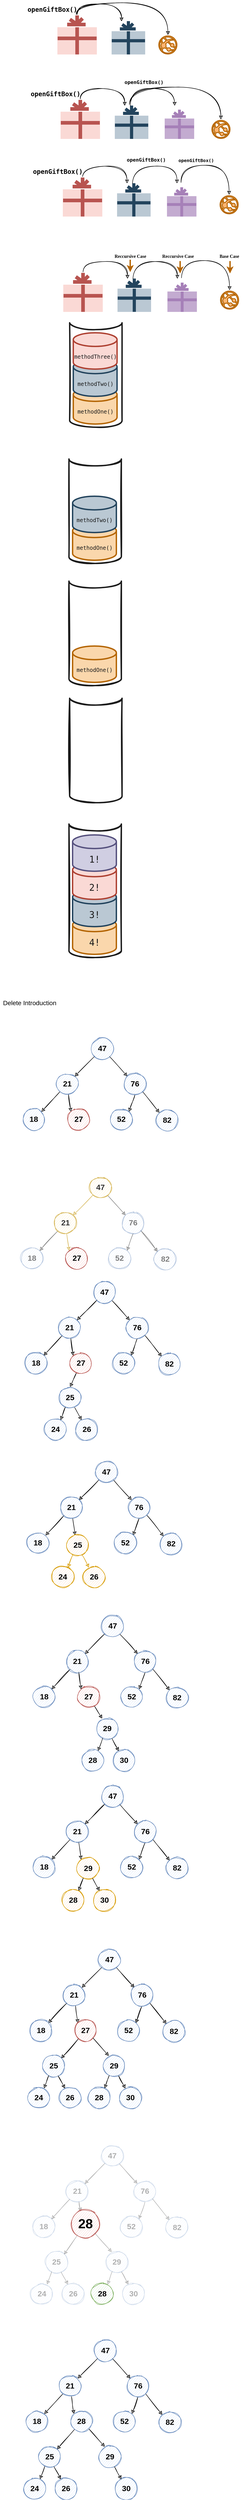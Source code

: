 <mxfile version="13.7.9" type="embed"><diagram id="lMCECdiOliHJ0kIxP1SO" name="Page-1"><mxGraphModel dx="1108" dy="-15680" grid="0" gridSize="10" guides="1" tooltips="1" connect="1" arrows="1" fold="1" page="0" pageScale="1" pageWidth="850" pageHeight="1100" background="#ffffff" math="0" shadow="0"><root><mxCell id="0"/><mxCell id="1" parent="0"/><mxCell id="55" value="" style="group" parent="1" vertex="1" connectable="0"><mxGeometry x="221.0" y="16575.034" width="74.0" height="72.966" as="geometry"/></mxCell><mxCell id="46" value="" style="rounded=0;whiteSpace=wrap;html=1;sketch=0;fontSize=20;fontStyle=1;direction=east;rotation=-180;fillColor=#bac8d3;strokeColor=none;" parent="55" vertex="1"><mxGeometry x="2.842e-14" y="21.738" width="74" height="51.228" as="geometry"/></mxCell><mxCell id="47" value="" style="rounded=0;whiteSpace=wrap;html=1;strokeColor=#23445d;direction=east;rotation=-180;fillColor=#23445D;" parent="55" vertex="1"><mxGeometry x="0.851" y="39.668" width="72.299" height="5.977" as="geometry"/></mxCell><mxCell id="48" value="" style="rounded=0;whiteSpace=wrap;html=1;direction=east;rotation=-90;strokeColor=#23445d;fillColor=#23445D;" parent="55" vertex="1"><mxGeometry x="11.985" y="44.364" width="50.031" height="5.977" as="geometry"/></mxCell><mxCell id="49" value="" style="rounded=0;whiteSpace=wrap;html=1;direction=east;rotation=-90;strokeColor=#23445d;fillColor=#23445D;" parent="55" vertex="1"><mxGeometry x="28.069" y="5.943" width="17.862" height="5.977" as="geometry"/></mxCell><mxCell id="50" value="" style="rounded=0;whiteSpace=wrap;html=1;direction=east;rotation=-145;strokeColor=#23445d;fillColor=#23445D;" parent="55" vertex="1"><mxGeometry x="22.54" y="8.077" width="13.609" height="5.977" as="geometry"/></mxCell><mxCell id="51" value="" style="rounded=0;whiteSpace=wrap;html=1;direction=north;rotation=-135;strokeColor=#23445d;fillColor=#23445D;" parent="55" vertex="1"><mxGeometry x="39.126" y="3.381" width="5.954" height="13.661" as="geometry"/></mxCell><mxCell id="52" value="" style="rounded=0;whiteSpace=wrap;html=1;direction=south;rotation=-90;strokeColor=#23445d;fillColor=#23445D;" parent="55" vertex="1"><mxGeometry x="32.645" y="-0.35" width="5.954" height="33.939" as="geometry"/></mxCell><mxCell id="56" value="" style="verticalLabelPosition=bottom;html=1;verticalAlign=top;align=center;strokeColor=#b46504;shape=mxgraph.azure.azure_website;pointerEvents=1;strokeWidth=2;perimeterSpacing=2;fillColor=#FFB570;" parent="1" vertex="1"><mxGeometry x="325" y="16607" width="40" height="40" as="geometry"/></mxCell><mxCell id="57" value="" style="group" parent="1" vertex="1" connectable="0"><mxGeometry x="101.5" y="16562.5" width="87" height="85.5" as="geometry"/></mxCell><mxCell id="15" value="" style="rounded=0;whiteSpace=wrap;html=1;sketch=0;fillColor=#fad9d5;fontColor=#000000;fontSize=20;fontStyle=1;direction=east;rotation=-180;strokeColor=none;" parent="57" vertex="1"><mxGeometry y="25.5" width="87" height="60" as="geometry"/></mxCell><mxCell id="25" value="" style="rounded=0;whiteSpace=wrap;html=1;strokeColor=#b85450;direction=east;rotation=-180;fillColor=#B85450;" parent="57" vertex="1"><mxGeometry x="1.0" y="46.5" width="85" height="7" as="geometry"/></mxCell><mxCell id="38" value="" style="rounded=0;whiteSpace=wrap;html=1;direction=east;rotation=-90;strokeColor=#B85450;fillColor=#B85450;" parent="57" vertex="1"><mxGeometry x="14.09" y="52" width="58.82" height="7" as="geometry"/></mxCell><mxCell id="39" value="" style="rounded=0;whiteSpace=wrap;html=1;direction=east;rotation=-90;strokeColor=#B85450;fillColor=#B85450;" parent="57" vertex="1"><mxGeometry x="33.0" y="7" width="21" height="7" as="geometry"/></mxCell><mxCell id="40" value="" style="rounded=0;whiteSpace=wrap;html=1;direction=east;rotation=-145;strokeColor=#B85450;fillColor=#B85450;" parent="57" vertex="1"><mxGeometry x="26.5" y="9.5" width="16" height="7" as="geometry"/></mxCell><mxCell id="43" value="" style="rounded=0;whiteSpace=wrap;html=1;direction=north;rotation=-135;strokeColor=#B85450;fillColor=#B85450;" parent="57" vertex="1"><mxGeometry x="46.0" y="4" width="7" height="16" as="geometry"/></mxCell><mxCell id="45" value="" style="rounded=0;whiteSpace=wrap;html=1;direction=south;rotation=-90;strokeColor=#B85450;fillColor=#B85450;" parent="57" vertex="1"><mxGeometry x="38.38" y="-0.37" width="7" height="39.75" as="geometry"/></mxCell><mxCell id="58" style="edgeStyle=orthogonalEdgeStyle;rounded=0;orthogonalLoop=1;jettySize=auto;html=1;strokeColor=#000000;sketch=1;curved=1;" parent="1" edge="1"><mxGeometry relative="1" as="geometry"><mxPoint x="145" y="16560" as="sourcePoint"/><mxPoint x="243" y="16575" as="targetPoint"/><Array as="points"><mxPoint x="145" y="16537"/><mxPoint x="243" y="16537"/></Array></mxGeometry></mxCell><mxCell id="59" style="edgeStyle=orthogonalEdgeStyle;rounded=0;orthogonalLoop=1;jettySize=auto;html=1;strokeColor=#000000;sketch=1;curved=1;entryX=0.5;entryY=0;entryDx=0;entryDy=0;entryPerimeter=0;" parent="1" target="56" edge="1"><mxGeometry relative="1" as="geometry"><mxPoint x="143" y="16560" as="sourcePoint"/><mxPoint x="253" y="16585" as="targetPoint"/><Array as="points"><mxPoint x="143" y="16534"/><mxPoint x="345" y="16534"/></Array></mxGeometry></mxCell><mxCell id="99" value="&lt;pre style=&quot;font-family: &amp;quot;jetbrains mono&amp;quot; , monospace&quot;&gt;&lt;font color=&quot;#000000&quot; style=&quot;font-size: 14px&quot;&gt;openGiftBox()&lt;/font&gt;&lt;/pre&gt;" style="text;html=1;align=center;verticalAlign=middle;resizable=0;points=[];autosize=1;fontStyle=1" parent="1" vertex="1"><mxGeometry x="33" y="16528" width="114" height="42" as="geometry"/></mxCell><mxCell id="100" value="" style="group" parent="1" vertex="1" connectable="0"><mxGeometry x="228.0" y="16761.034" width="74.0" height="72.966" as="geometry"/></mxCell><mxCell id="101" value="" style="rounded=0;whiteSpace=wrap;html=1;sketch=0;fontSize=20;fontStyle=1;direction=east;rotation=-180;fillColor=#bac8d3;strokeColor=none;" parent="100" vertex="1"><mxGeometry x="2.842e-14" y="21.738" width="74" height="51.228" as="geometry"/></mxCell><mxCell id="102" value="" style="rounded=0;whiteSpace=wrap;html=1;strokeColor=#23445d;direction=east;rotation=-180;fillColor=#23445D;" parent="100" vertex="1"><mxGeometry x="0.851" y="39.668" width="72.299" height="5.977" as="geometry"/></mxCell><mxCell id="103" value="" style="rounded=0;whiteSpace=wrap;html=1;direction=east;rotation=-90;strokeColor=#23445d;fillColor=#23445D;" parent="100" vertex="1"><mxGeometry x="11.985" y="44.364" width="50.031" height="5.977" as="geometry"/></mxCell><mxCell id="104" value="" style="rounded=0;whiteSpace=wrap;html=1;direction=east;rotation=-90;strokeColor=#23445d;fillColor=#23445D;" parent="100" vertex="1"><mxGeometry x="28.069" y="5.943" width="17.862" height="5.977" as="geometry"/></mxCell><mxCell id="105" value="" style="rounded=0;whiteSpace=wrap;html=1;direction=east;rotation=-145;strokeColor=#23445d;fillColor=#23445D;" parent="100" vertex="1"><mxGeometry x="22.54" y="8.077" width="13.609" height="5.977" as="geometry"/></mxCell><mxCell id="106" value="" style="rounded=0;whiteSpace=wrap;html=1;direction=north;rotation=-135;strokeColor=#23445d;fillColor=#23445D;" parent="100" vertex="1"><mxGeometry x="39.126" y="3.381" width="5.954" height="13.661" as="geometry"/></mxCell><mxCell id="107" value="" style="rounded=0;whiteSpace=wrap;html=1;direction=south;rotation=-90;strokeColor=#23445d;fillColor=#23445D;" parent="100" vertex="1"><mxGeometry x="32.645" y="-0.35" width="5.954" height="33.939" as="geometry"/></mxCell><mxCell id="109" value="" style="group" parent="1" vertex="1" connectable="0"><mxGeometry x="108.5" y="16748.5" width="87" height="85.5" as="geometry"/></mxCell><mxCell id="110" value="" style="rounded=0;whiteSpace=wrap;html=1;sketch=0;fillColor=#fad9d5;fontColor=#000000;fontSize=20;fontStyle=1;direction=east;rotation=-180;strokeColor=none;" parent="109" vertex="1"><mxGeometry y="25.5" width="87" height="60" as="geometry"/></mxCell><mxCell id="111" value="" style="rounded=0;whiteSpace=wrap;html=1;strokeColor=#b85450;direction=east;rotation=-180;fillColor=#B85450;" parent="109" vertex="1"><mxGeometry x="1.0" y="46.5" width="85" height="7" as="geometry"/></mxCell><mxCell id="112" value="" style="rounded=0;whiteSpace=wrap;html=1;direction=east;rotation=-90;strokeColor=#B85450;fillColor=#B85450;" parent="109" vertex="1"><mxGeometry x="14.09" y="52" width="58.82" height="7" as="geometry"/></mxCell><mxCell id="113" value="" style="rounded=0;whiteSpace=wrap;html=1;direction=east;rotation=-90;strokeColor=#B85450;fillColor=#B85450;" parent="109" vertex="1"><mxGeometry x="33.0" y="7" width="21" height="7" as="geometry"/></mxCell><mxCell id="114" value="" style="rounded=0;whiteSpace=wrap;html=1;direction=east;rotation=-145;strokeColor=#B85450;fillColor=#B85450;" parent="109" vertex="1"><mxGeometry x="26.5" y="9.5" width="16" height="7" as="geometry"/></mxCell><mxCell id="115" value="" style="rounded=0;whiteSpace=wrap;html=1;direction=north;rotation=-135;strokeColor=#B85450;fillColor=#B85450;" parent="109" vertex="1"><mxGeometry x="46.0" y="4" width="7" height="16" as="geometry"/></mxCell><mxCell id="116" value="" style="rounded=0;whiteSpace=wrap;html=1;direction=south;rotation=-90;strokeColor=#B85450;fillColor=#B85450;" parent="109" vertex="1"><mxGeometry x="38.38" y="-0.37" width="7" height="39.75" as="geometry"/></mxCell><mxCell id="117" style="edgeStyle=orthogonalEdgeStyle;rounded=0;orthogonalLoop=1;jettySize=auto;html=1;strokeColor=#000000;sketch=1;curved=1;" parent="1" edge="1"><mxGeometry relative="1" as="geometry"><mxPoint x="152" y="16746" as="sourcePoint"/><mxPoint x="250" y="16761" as="targetPoint"/><Array as="points"><mxPoint x="152" y="16723"/><mxPoint x="250" y="16723"/></Array></mxGeometry></mxCell><mxCell id="119" value="&lt;pre style=&quot;font-family: &amp;quot;jetbrains mono&amp;quot; , monospace&quot;&gt;&lt;font color=&quot;#000000&quot; style=&quot;font-size: 14px&quot;&gt;openGiftBox()&lt;/font&gt;&lt;/pre&gt;" style="text;html=1;align=center;verticalAlign=middle;resizable=0;points=[];autosize=1;fontStyle=1" parent="1" vertex="1"><mxGeometry x="40" y="16714" width="114" height="42" as="geometry"/></mxCell><mxCell id="120" style="edgeStyle=orthogonalEdgeStyle;rounded=0;orthogonalLoop=1;jettySize=auto;html=1;strokeColor=#000000;sketch=1;curved=1;entryX=0.5;entryY=0;entryDx=0;entryDy=0;entryPerimeter=0;" parent="1" target="130" edge="1"><mxGeometry relative="1" as="geometry"><mxPoint x="260" y="16758" as="sourcePoint"/><mxPoint x="370" y="16771" as="targetPoint"/><Array as="points"><mxPoint x="260" y="16720"/><mxPoint x="462" y="16720"/></Array></mxGeometry></mxCell><mxCell id="121" style="edgeStyle=orthogonalEdgeStyle;rounded=0;orthogonalLoop=1;jettySize=auto;html=1;strokeColor=#000000;sketch=1;curved=1;" parent="1" edge="1"><mxGeometry relative="1" as="geometry"><mxPoint x="262" y="16761" as="sourcePoint"/><mxPoint x="360" y="16761" as="targetPoint"/><Array as="points"><mxPoint x="262" y="16723"/><mxPoint x="360" y="16723"/></Array></mxGeometry></mxCell><mxCell id="122" value="" style="group" parent="1" vertex="1" connectable="0"><mxGeometry x="338" y="16770" width="65" height="64" as="geometry"/></mxCell><mxCell id="123" value="" style="rounded=0;whiteSpace=wrap;html=1;sketch=0;fontSize=20;fontStyle=1;direction=east;rotation=-180;strokeColor=none;fillColor=#C3ABD0;" parent="122" vertex="1"><mxGeometry x="2.497e-14" y="19.067" width="65.0" height="44.933" as="geometry"/></mxCell><mxCell id="124" value="" style="rounded=0;whiteSpace=wrap;html=1;direction=east;rotation=-180;strokeColor=#A680B8;fillColor=#A680B8;" parent="122" vertex="1"><mxGeometry x="0.747" y="34.793" width="63.506" height="5.242" as="geometry"/></mxCell><mxCell id="125" value="" style="rounded=0;whiteSpace=wrap;html=1;direction=east;rotation=-90;strokeColor=#A680B8;fillColor=#A680B8;" parent="122" vertex="1"><mxGeometry x="10.527" y="38.912" width="43.946" height="5.242" as="geometry"/></mxCell><mxCell id="126" value="" style="rounded=0;whiteSpace=wrap;html=1;direction=east;rotation=-90;fillColor=#A680B8;strokeColor=#A680B8;" parent="122" vertex="1"><mxGeometry x="24.655" y="5.212" width="15.69" height="5.242" as="geometry"/></mxCell><mxCell id="127" value="" style="rounded=0;whiteSpace=wrap;html=1;direction=east;rotation=-145;strokeColor=#A680B8;fillColor=#A680B8;" parent="122" vertex="1"><mxGeometry x="19.799" y="7.085" width="11.954" height="5.242" as="geometry"/></mxCell><mxCell id="128" value="" style="rounded=0;whiteSpace=wrap;html=1;direction=north;rotation=-135;fillColor=#A680B8;strokeColor=#A680B8;" parent="122" vertex="1"><mxGeometry x="34.368" y="2.966" width="5.23" height="11.982" as="geometry"/></mxCell><mxCell id="129" value="" style="rounded=0;whiteSpace=wrap;html=1;direction=south;rotation=-90;strokeColor=#A680B8;fillColor=#A680B8;" parent="122" vertex="1"><mxGeometry x="28.675" y="-0.307" width="5.23" height="29.768" as="geometry"/></mxCell><mxCell id="130" value="" style="verticalLabelPosition=bottom;html=1;verticalAlign=top;align=center;strokeColor=#b46504;shape=mxgraph.azure.azure_website;pointerEvents=1;strokeWidth=2;perimeterSpacing=2;fillColor=#FFB570;" parent="1" vertex="1"><mxGeometry x="442" y="16793" width="40" height="40" as="geometry"/></mxCell><mxCell id="131" value="&lt;pre style=&quot;font-family: &amp;quot;jetbrains mono&amp;quot;, monospace; font-size: 11px;&quot;&gt;&lt;font color=&quot;#000000&quot; style=&quot;font-size: 11px;&quot;&gt;openGiftBox()&lt;/font&gt;&lt;/pre&gt;" style="text;html=1;align=center;verticalAlign=middle;resizable=0;points=[];autosize=1;fontStyle=1;fontSize=11;" parent="1" vertex="1"><mxGeometry x="248" y="16689" width="88" height="39" as="geometry"/></mxCell><mxCell id="161" value="" style="group" parent="1" vertex="1" connectable="0"><mxGeometry x="233.0" y="16932.034" width="74.0" height="72.966" as="geometry"/></mxCell><mxCell id="162" value="" style="rounded=0;whiteSpace=wrap;html=1;sketch=0;fontSize=20;fontStyle=1;direction=east;rotation=-180;fillColor=#bac8d3;strokeColor=none;" parent="161" vertex="1"><mxGeometry x="2.842e-14" y="21.738" width="74" height="51.228" as="geometry"/></mxCell><mxCell id="163" value="" style="rounded=0;whiteSpace=wrap;html=1;strokeColor=#23445d;direction=east;rotation=-180;fillColor=#23445D;" parent="161" vertex="1"><mxGeometry x="0.851" y="39.668" width="72.299" height="5.977" as="geometry"/></mxCell><mxCell id="164" value="" style="rounded=0;whiteSpace=wrap;html=1;direction=east;rotation=-90;strokeColor=#23445d;fillColor=#23445D;" parent="161" vertex="1"><mxGeometry x="11.985" y="44.364" width="50.031" height="5.977" as="geometry"/></mxCell><mxCell id="165" value="" style="rounded=0;whiteSpace=wrap;html=1;direction=east;rotation=-90;strokeColor=#23445d;fillColor=#23445D;" parent="161" vertex="1"><mxGeometry x="28.069" y="5.943" width="17.862" height="5.977" as="geometry"/></mxCell><mxCell id="166" value="" style="rounded=0;whiteSpace=wrap;html=1;direction=east;rotation=-145;strokeColor=#23445d;fillColor=#23445D;" parent="161" vertex="1"><mxGeometry x="22.54" y="8.077" width="13.609" height="5.977" as="geometry"/></mxCell><mxCell id="167" value="" style="rounded=0;whiteSpace=wrap;html=1;direction=north;rotation=-135;strokeColor=#23445d;fillColor=#23445D;" parent="161" vertex="1"><mxGeometry x="39.126" y="3.381" width="5.954" height="13.661" as="geometry"/></mxCell><mxCell id="168" value="" style="rounded=0;whiteSpace=wrap;html=1;direction=south;rotation=-90;strokeColor=#23445d;fillColor=#23445D;" parent="161" vertex="1"><mxGeometry x="32.645" y="-0.35" width="5.954" height="33.939" as="geometry"/></mxCell><mxCell id="169" value="" style="group" parent="1" vertex="1" connectable="0"><mxGeometry x="113.5" y="16919.5" width="87" height="85.5" as="geometry"/></mxCell><mxCell id="170" value="" style="rounded=0;whiteSpace=wrap;html=1;sketch=0;fillColor=#fad9d5;fontColor=#000000;fontSize=20;fontStyle=1;direction=east;rotation=-180;strokeColor=none;" parent="169" vertex="1"><mxGeometry y="25.5" width="87" height="60" as="geometry"/></mxCell><mxCell id="171" value="" style="rounded=0;whiteSpace=wrap;html=1;strokeColor=#b85450;direction=east;rotation=-180;fillColor=#B85450;" parent="169" vertex="1"><mxGeometry x="1.0" y="46.5" width="85" height="7" as="geometry"/></mxCell><mxCell id="172" value="" style="rounded=0;whiteSpace=wrap;html=1;direction=east;rotation=-90;strokeColor=#B85450;fillColor=#B85450;" parent="169" vertex="1"><mxGeometry x="14.09" y="52" width="58.82" height="7" as="geometry"/></mxCell><mxCell id="173" value="" style="rounded=0;whiteSpace=wrap;html=1;direction=east;rotation=-90;strokeColor=#B85450;fillColor=#B85450;" parent="169" vertex="1"><mxGeometry x="33.0" y="7" width="21" height="7" as="geometry"/></mxCell><mxCell id="174" value="" style="rounded=0;whiteSpace=wrap;html=1;direction=east;rotation=-145;strokeColor=#B85450;fillColor=#B85450;" parent="169" vertex="1"><mxGeometry x="26.5" y="9.5" width="16" height="7" as="geometry"/></mxCell><mxCell id="175" value="" style="rounded=0;whiteSpace=wrap;html=1;direction=north;rotation=-135;strokeColor=#B85450;fillColor=#B85450;" parent="169" vertex="1"><mxGeometry x="46.0" y="4" width="7" height="16" as="geometry"/></mxCell><mxCell id="176" value="" style="rounded=0;whiteSpace=wrap;html=1;direction=south;rotation=-90;strokeColor=#B85450;fillColor=#B85450;" parent="169" vertex="1"><mxGeometry x="38.38" y="-0.37" width="7" height="39.75" as="geometry"/></mxCell><mxCell id="177" style="edgeStyle=orthogonalEdgeStyle;rounded=0;orthogonalLoop=1;jettySize=auto;html=1;strokeColor=#000000;sketch=1;curved=1;" parent="1" edge="1"><mxGeometry relative="1" as="geometry"><mxPoint x="157" y="16917" as="sourcePoint"/><mxPoint x="255" y="16932" as="targetPoint"/><Array as="points"><mxPoint x="157" y="16894"/><mxPoint x="255" y="16894"/></Array></mxGeometry></mxCell><mxCell id="178" value="&lt;pre style=&quot;font-family: &amp;quot;jetbrains mono&amp;quot; , monospace&quot;&gt;&lt;font color=&quot;#000000&quot; style=&quot;font-size: 14px&quot;&gt;openGiftBox()&lt;/font&gt;&lt;/pre&gt;" style="text;html=1;align=center;verticalAlign=middle;resizable=0;points=[];autosize=1;fontStyle=1" parent="1" vertex="1"><mxGeometry x="45" y="16885" width="114" height="42" as="geometry"/></mxCell><mxCell id="180" style="edgeStyle=orthogonalEdgeStyle;rounded=0;orthogonalLoop=1;jettySize=auto;html=1;strokeColor=#000000;sketch=1;curved=1;" parent="1" edge="1"><mxGeometry relative="1" as="geometry"><mxPoint x="267" y="16932" as="sourcePoint"/><mxPoint x="365" y="16932" as="targetPoint"/><Array as="points"><mxPoint x="267" y="16894"/><mxPoint x="365" y="16894"/></Array></mxGeometry></mxCell><mxCell id="181" value="" style="group" parent="1" vertex="1" connectable="0"><mxGeometry x="343" y="16941" width="65" height="64" as="geometry"/></mxCell><mxCell id="182" value="" style="rounded=0;whiteSpace=wrap;html=1;sketch=0;fontSize=20;fontStyle=1;direction=east;rotation=-180;strokeColor=none;fillColor=#C3ABD0;" parent="181" vertex="1"><mxGeometry x="2.497e-14" y="19.067" width="65.0" height="44.933" as="geometry"/></mxCell><mxCell id="183" value="" style="rounded=0;whiteSpace=wrap;html=1;direction=east;rotation=-180;strokeColor=#A680B8;fillColor=#A680B8;" parent="181" vertex="1"><mxGeometry x="0.747" y="34.793" width="63.506" height="5.242" as="geometry"/></mxCell><mxCell id="184" value="" style="rounded=0;whiteSpace=wrap;html=1;direction=east;rotation=-90;strokeColor=#A680B8;fillColor=#A680B8;" parent="181" vertex="1"><mxGeometry x="10.527" y="38.912" width="43.946" height="5.242" as="geometry"/></mxCell><mxCell id="185" value="" style="rounded=0;whiteSpace=wrap;html=1;direction=east;rotation=-90;fillColor=#A680B8;strokeColor=#A680B8;" parent="181" vertex="1"><mxGeometry x="24.655" y="5.212" width="15.69" height="5.242" as="geometry"/></mxCell><mxCell id="186" value="" style="rounded=0;whiteSpace=wrap;html=1;direction=east;rotation=-145;strokeColor=#A680B8;fillColor=#A680B8;" parent="181" vertex="1"><mxGeometry x="19.799" y="7.085" width="11.954" height="5.242" as="geometry"/></mxCell><mxCell id="187" value="" style="rounded=0;whiteSpace=wrap;html=1;direction=north;rotation=-135;fillColor=#A680B8;strokeColor=#A680B8;" parent="181" vertex="1"><mxGeometry x="34.368" y="2.966" width="5.23" height="11.982" as="geometry"/></mxCell><mxCell id="188" value="" style="rounded=0;whiteSpace=wrap;html=1;direction=south;rotation=-90;strokeColor=#A680B8;fillColor=#A680B8;" parent="181" vertex="1"><mxGeometry x="28.675" y="-0.307" width="5.23" height="29.768" as="geometry"/></mxCell><mxCell id="190" value="&lt;pre style=&quot;font-family: &amp;quot;jetbrains mono&amp;quot;, monospace; font-size: 11px;&quot;&gt;&lt;font color=&quot;#000000&quot; style=&quot;font-size: 11px;&quot;&gt;openGiftBox()&lt;/font&gt;&lt;/pre&gt;" style="text;html=1;align=center;verticalAlign=middle;resizable=0;points=[];autosize=1;fontStyle=1;fontSize=11;" parent="1" vertex="1"><mxGeometry x="253" y="16860" width="88" height="39" as="geometry"/></mxCell><mxCell id="192" style="edgeStyle=orthogonalEdgeStyle;rounded=0;orthogonalLoop=1;jettySize=auto;html=1;strokeColor=#000000;sketch=1;curved=1;entryX=0.5;entryY=0;entryDx=0;entryDy=0;entryPerimeter=0;" parent="1" target="202" edge="1"><mxGeometry relative="1" as="geometry"><mxPoint x="374" y="16930" as="sourcePoint"/><mxPoint x="484" y="16943" as="targetPoint"/><Array as="points"><mxPoint x="374" y="16892"/><mxPoint x="480" y="16892"/></Array></mxGeometry></mxCell><mxCell id="193" value="&lt;pre style=&quot;font-family: &amp;quot;jetbrains mono&amp;quot;, monospace; font-size: 10px;&quot;&gt;&lt;font color=&quot;#000000&quot; style=&quot;font-size: 10px;&quot;&gt;openGiftBox()&lt;/font&gt;&lt;/pre&gt;" style="text;html=1;align=center;verticalAlign=middle;resizable=0;points=[];autosize=1;fontStyle=1;fontSize=10;" parent="1" vertex="1"><mxGeometry x="369" y="16863" width="75" height="36" as="geometry"/></mxCell><mxCell id="202" value="" style="verticalLabelPosition=bottom;html=1;verticalAlign=top;align=center;strokeColor=#b46504;shape=mxgraph.azure.azure_website;pointerEvents=1;strokeWidth=2;perimeterSpacing=2;fillColor=#FFB570;" parent="1" vertex="1"><mxGeometry x="460" y="16959" width="40" height="40" as="geometry"/></mxCell><mxCell id="203" value="" style="group" parent="1" vertex="1" connectable="0"><mxGeometry x="234.0" y="17142.034" width="74.0" height="72.966" as="geometry"/></mxCell><mxCell id="204" value="" style="rounded=0;whiteSpace=wrap;html=1;sketch=0;fontSize=20;fontStyle=1;direction=east;rotation=-180;fillColor=#bac8d3;strokeColor=none;" parent="203" vertex="1"><mxGeometry x="2.842e-14" y="21.738" width="74" height="51.228" as="geometry"/></mxCell><mxCell id="205" value="" style="rounded=0;whiteSpace=wrap;html=1;strokeColor=#23445d;direction=east;rotation=-180;fillColor=#23445D;" parent="203" vertex="1"><mxGeometry x="0.851" y="39.668" width="72.299" height="5.977" as="geometry"/></mxCell><mxCell id="206" value="" style="rounded=0;whiteSpace=wrap;html=1;direction=east;rotation=-90;strokeColor=#23445d;fillColor=#23445D;" parent="203" vertex="1"><mxGeometry x="11.985" y="44.364" width="50.031" height="5.977" as="geometry"/></mxCell><mxCell id="207" value="" style="rounded=0;whiteSpace=wrap;html=1;direction=east;rotation=-90;strokeColor=#23445d;fillColor=#23445D;" parent="203" vertex="1"><mxGeometry x="28.069" y="5.943" width="17.862" height="5.977" as="geometry"/></mxCell><mxCell id="208" value="" style="rounded=0;whiteSpace=wrap;html=1;direction=east;rotation=-145;strokeColor=#23445d;fillColor=#23445D;" parent="203" vertex="1"><mxGeometry x="22.54" y="8.077" width="13.609" height="5.977" as="geometry"/></mxCell><mxCell id="209" value="" style="rounded=0;whiteSpace=wrap;html=1;direction=north;rotation=-135;strokeColor=#23445d;fillColor=#23445D;" parent="203" vertex="1"><mxGeometry x="39.126" y="3.381" width="5.954" height="13.661" as="geometry"/></mxCell><mxCell id="210" value="" style="rounded=0;whiteSpace=wrap;html=1;direction=south;rotation=-90;strokeColor=#23445d;fillColor=#23445D;" parent="203" vertex="1"><mxGeometry x="32.645" y="-0.35" width="5.954" height="33.939" as="geometry"/></mxCell><mxCell id="211" value="" style="group" parent="1" vertex="1" connectable="0"><mxGeometry x="114.5" y="17129.5" width="87" height="85.5" as="geometry"/></mxCell><mxCell id="212" value="" style="rounded=0;whiteSpace=wrap;html=1;sketch=0;fillColor=#fad9d5;fontColor=#000000;fontSize=20;fontStyle=1;direction=east;rotation=-180;strokeColor=none;" parent="211" vertex="1"><mxGeometry y="25.5" width="87" height="60" as="geometry"/></mxCell><mxCell id="213" value="" style="rounded=0;whiteSpace=wrap;html=1;strokeColor=#b85450;direction=east;rotation=-180;fillColor=#B85450;" parent="211" vertex="1"><mxGeometry x="1.0" y="46.5" width="85" height="7" as="geometry"/></mxCell><mxCell id="214" value="" style="rounded=0;whiteSpace=wrap;html=1;direction=east;rotation=-90;strokeColor=#B85450;fillColor=#B85450;" parent="211" vertex="1"><mxGeometry x="14.09" y="52" width="58.82" height="7" as="geometry"/></mxCell><mxCell id="215" value="" style="rounded=0;whiteSpace=wrap;html=1;direction=east;rotation=-90;strokeColor=#B85450;fillColor=#B85450;" parent="211" vertex="1"><mxGeometry x="33.0" y="7" width="21" height="7" as="geometry"/></mxCell><mxCell id="216" value="" style="rounded=0;whiteSpace=wrap;html=1;direction=east;rotation=-145;strokeColor=#B85450;fillColor=#B85450;" parent="211" vertex="1"><mxGeometry x="26.5" y="9.5" width="16" height="7" as="geometry"/></mxCell><mxCell id="217" value="" style="rounded=0;whiteSpace=wrap;html=1;direction=north;rotation=-135;strokeColor=#B85450;fillColor=#B85450;" parent="211" vertex="1"><mxGeometry x="46.0" y="4" width="7" height="16" as="geometry"/></mxCell><mxCell id="218" value="" style="rounded=0;whiteSpace=wrap;html=1;direction=south;rotation=-90;strokeColor=#B85450;fillColor=#B85450;" parent="211" vertex="1"><mxGeometry x="38.38" y="-0.37" width="7" height="39.75" as="geometry"/></mxCell><mxCell id="219" style="edgeStyle=orthogonalEdgeStyle;rounded=0;orthogonalLoop=1;jettySize=auto;html=1;strokeColor=#000000;sketch=1;curved=1;" parent="1" edge="1"><mxGeometry relative="1" as="geometry"><mxPoint x="158" y="17127" as="sourcePoint"/><mxPoint x="256" y="17142" as="targetPoint"/><Array as="points"><mxPoint x="158" y="17104"/><mxPoint x="256" y="17104"/></Array></mxGeometry></mxCell><mxCell id="236" style="edgeStyle=orthogonalEdgeStyle;curved=1;rounded=0;sketch=0;orthogonalLoop=1;jettySize=auto;html=1;strokeColor=#b46504;fontFamily=Verdana;fontSize=10;strokeWidth=3;fillColor=#fad7ac;" parent="1" source="220" edge="1"><mxGeometry relative="1" as="geometry"><mxPoint x="262" y="17127.241" as="targetPoint"/></mxGeometry></mxCell><mxCell id="220" value="&lt;div style=&quot;font-size: 10px;&quot;&gt;&lt;font color=&quot;#000000&quot; style=&quot;font-size: 10px;&quot;&gt;Reccursive Case&lt;/font&gt;&lt;/div&gt;" style="text;html=1;align=center;verticalAlign=middle;resizable=0;points=[];autosize=1;fontStyle=1;fontFamily=Verdana;fontSize=10;" parent="1" vertex="1"><mxGeometry x="211" y="17084" width="102" height="16" as="geometry"/></mxCell><mxCell id="221" style="edgeStyle=orthogonalEdgeStyle;rounded=0;orthogonalLoop=1;jettySize=auto;html=1;strokeColor=#000000;sketch=1;curved=1;" parent="1" edge="1"><mxGeometry relative="1" as="geometry"><mxPoint x="268" y="17142" as="sourcePoint"/><mxPoint x="366" y="17142" as="targetPoint"/><Array as="points"><mxPoint x="268" y="17104"/><mxPoint x="366" y="17104"/></Array></mxGeometry></mxCell><mxCell id="222" value="" style="group" parent="1" vertex="1" connectable="0"><mxGeometry x="344" y="17151" width="65" height="64" as="geometry"/></mxCell><mxCell id="223" value="" style="rounded=0;whiteSpace=wrap;html=1;sketch=0;fontSize=20;fontStyle=1;direction=east;rotation=-180;strokeColor=none;fillColor=#C3ABD0;" parent="222" vertex="1"><mxGeometry x="2.497e-14" y="19.067" width="65.0" height="44.933" as="geometry"/></mxCell><mxCell id="224" value="" style="rounded=0;whiteSpace=wrap;html=1;direction=east;rotation=-180;strokeColor=#A680B8;fillColor=#A680B8;" parent="222" vertex="1"><mxGeometry x="0.747" y="34.793" width="63.506" height="5.242" as="geometry"/></mxCell><mxCell id="225" value="" style="rounded=0;whiteSpace=wrap;html=1;direction=east;rotation=-90;strokeColor=#A680B8;fillColor=#A680B8;" parent="222" vertex="1"><mxGeometry x="10.527" y="38.912" width="43.946" height="5.242" as="geometry"/></mxCell><mxCell id="226" value="" style="rounded=0;whiteSpace=wrap;html=1;direction=east;rotation=-90;fillColor=#A680B8;strokeColor=#A680B8;" parent="222" vertex="1"><mxGeometry x="24.655" y="5.212" width="15.69" height="5.242" as="geometry"/></mxCell><mxCell id="227" value="" style="rounded=0;whiteSpace=wrap;html=1;direction=east;rotation=-145;strokeColor=#A680B8;fillColor=#A680B8;" parent="222" vertex="1"><mxGeometry x="19.799" y="7.085" width="11.954" height="5.242" as="geometry"/></mxCell><mxCell id="228" value="" style="rounded=0;whiteSpace=wrap;html=1;direction=north;rotation=-135;fillColor=#A680B8;strokeColor=#A680B8;" parent="222" vertex="1"><mxGeometry x="34.368" y="2.966" width="5.23" height="11.982" as="geometry"/></mxCell><mxCell id="229" value="" style="rounded=0;whiteSpace=wrap;html=1;direction=south;rotation=-90;strokeColor=#A680B8;fillColor=#A680B8;" parent="222" vertex="1"><mxGeometry x="28.675" y="-0.307" width="5.23" height="29.768" as="geometry"/></mxCell><mxCell id="231" style="edgeStyle=orthogonalEdgeStyle;rounded=0;orthogonalLoop=1;jettySize=auto;html=1;strokeColor=#000000;sketch=1;curved=1;entryX=0.5;entryY=0;entryDx=0;entryDy=0;entryPerimeter=0;" parent="1" target="233" edge="1"><mxGeometry relative="1" as="geometry"><mxPoint x="375" y="17140" as="sourcePoint"/><mxPoint x="485" y="17153" as="targetPoint"/><Array as="points"><mxPoint x="375" y="17102"/><mxPoint x="481" y="17102"/></Array></mxGeometry></mxCell><mxCell id="233" value="" style="verticalLabelPosition=bottom;html=1;verticalAlign=top;align=center;strokeColor=#b46504;shape=mxgraph.azure.azure_website;pointerEvents=1;strokeWidth=2;perimeterSpacing=2;fillColor=#FFB570;" parent="1" vertex="1"><mxGeometry x="461" y="17169" width="40" height="40" as="geometry"/></mxCell><mxCell id="234" value="&lt;div style=&quot;font-size: 10px;&quot;&gt;&lt;font color=&quot;#000000&quot; style=&quot;font-size: 10px;&quot;&gt;Reccursive Case&lt;/font&gt;&lt;/div&gt;" style="text;html=1;align=center;verticalAlign=middle;resizable=0;points=[];autosize=1;fontStyle=1;fontFamily=Verdana;fontSize=10;" parent="1" vertex="1"><mxGeometry x="316" y="17084" width="102" height="16" as="geometry"/></mxCell><mxCell id="235" value="&lt;div style=&quot;font-size: 10px&quot;&gt;&lt;font color=&quot;#000000&quot; style=&quot;font-size: 10px&quot;&gt;Base Case&lt;/font&gt;&lt;/div&gt;" style="text;html=1;align=center;verticalAlign=middle;resizable=0;points=[];autosize=1;fontStyle=1;fontFamily=Verdana;fontSize=10;" parent="1" vertex="1"><mxGeometry x="446" y="17084" width="68" height="16" as="geometry"/></mxCell><mxCell id="237" style="edgeStyle=orthogonalEdgeStyle;curved=1;rounded=0;sketch=0;orthogonalLoop=1;jettySize=auto;html=1;strokeColor=#b46504;fontFamily=Verdana;fontSize=10;strokeWidth=3;fillColor=#fad7ac;" parent="1" edge="1"><mxGeometry relative="1" as="geometry"><mxPoint x="372" y="17130.241" as="targetPoint"/><mxPoint x="372.034" y="17103" as="sourcePoint"/></mxGeometry></mxCell><mxCell id="238" style="edgeStyle=orthogonalEdgeStyle;curved=1;rounded=0;sketch=0;orthogonalLoop=1;jettySize=auto;html=1;strokeColor=#b46504;fontFamily=Verdana;fontSize=10;strokeWidth=3;fillColor=#fad7ac;" parent="1" edge="1"><mxGeometry relative="1" as="geometry"><mxPoint x="482" y="17130.241" as="targetPoint"/><mxPoint x="482.034" y="17103" as="sourcePoint"/></mxGeometry></mxCell><mxCell id="240" value="" style="shape=cylinder3;whiteSpace=wrap;html=1;boundedLbl=1;backgroundOutline=1;size=15;lid=0;sketch=1;strokeColor=#1A1A1A;strokeWidth=3;fillColor=none;gradientColor=none;fontFamily=Verdana;fontSize=10;" parent="1" vertex="1"><mxGeometry x="128.5" y="17239" width="115.5" height="230" as="geometry"/></mxCell><mxCell id="242" value="&lt;pre&gt;&lt;font color=&quot;#1a1a1a&quot; style=&quot;font-size: 12px&quot;&gt;methodOne()&lt;/font&gt;&lt;/pre&gt;" style="shape=cylinder3;whiteSpace=wrap;html=1;boundedLbl=1;backgroundOutline=1;size=15;sketch=0;strokeColor=#b46504;strokeWidth=3;fillColor=#fad7ac;fontFamily=Verdana;fontSize=10;" parent="1" vertex="1"><mxGeometry x="136.5" y="17382" width="96.5" height="80" as="geometry"/></mxCell><mxCell id="245" value="&lt;pre&gt;&lt;font color=&quot;#1a1a1a&quot; style=&quot;font-size: 12px&quot;&gt;methodTwo()&lt;/font&gt;&lt;/pre&gt;" style="shape=cylinder3;whiteSpace=wrap;html=1;boundedLbl=1;backgroundOutline=1;size=15;sketch=0;strokeColor=#23445d;strokeWidth=3;fillColor=#bac8d3;fontFamily=Verdana;fontSize=10;" parent="1" vertex="1"><mxGeometry x="136.5" y="17321" width="96.5" height="80" as="geometry"/></mxCell><mxCell id="246" value="&lt;pre&gt;&lt;font color=&quot;#1a1a1a&quot; style=&quot;font-size: 12px&quot;&gt;methodThree()&lt;/font&gt;&lt;/pre&gt;" style="shape=cylinder3;whiteSpace=wrap;html=1;boundedLbl=1;backgroundOutline=1;size=15;sketch=0;strokeColor=#ae4132;strokeWidth=3;fillColor=#fad9d5;fontFamily=Verdana;fontSize=10;" parent="1" vertex="1"><mxGeometry x="136.5" y="17261" width="96.5" height="80" as="geometry"/></mxCell><mxCell id="247" value="" style="shape=cylinder3;whiteSpace=wrap;html=1;boundedLbl=1;backgroundOutline=1;size=15;lid=0;sketch=1;strokeColor=#1A1A1A;strokeWidth=3;fillColor=none;gradientColor=none;fontFamily=Verdana;fontSize=10;" parent="1" vertex="1"><mxGeometry x="127" y="17539" width="115.5" height="230" as="geometry"/></mxCell><mxCell id="248" value="&lt;pre&gt;&lt;font color=&quot;#1a1a1a&quot; style=&quot;font-size: 12px&quot;&gt;methodOne()&lt;/font&gt;&lt;/pre&gt;" style="shape=cylinder3;whiteSpace=wrap;html=1;boundedLbl=1;backgroundOutline=1;size=15;sketch=0;strokeColor=#b46504;strokeWidth=3;fillColor=#fad7ac;fontFamily=Verdana;fontSize=10;" parent="1" vertex="1"><mxGeometry x="135" y="17682" width="96.5" height="80" as="geometry"/></mxCell><mxCell id="249" value="&lt;pre&gt;&lt;font color=&quot;#1a1a1a&quot; style=&quot;font-size: 12px&quot;&gt;methodTwo()&lt;/font&gt;&lt;/pre&gt;" style="shape=cylinder3;whiteSpace=wrap;html=1;boundedLbl=1;backgroundOutline=1;size=15;sketch=0;strokeColor=#23445d;strokeWidth=3;fillColor=#bac8d3;fontFamily=Verdana;fontSize=10;" parent="1" vertex="1"><mxGeometry x="135" y="17621" width="96.5" height="80" as="geometry"/></mxCell><mxCell id="251" value="" style="shape=cylinder3;whiteSpace=wrap;html=1;boundedLbl=1;backgroundOutline=1;size=15;lid=0;sketch=1;strokeColor=#1A1A1A;strokeWidth=3;fillColor=none;gradientColor=none;fontFamily=Verdana;fontSize=10;" parent="1" vertex="1"><mxGeometry x="127" y="17808" width="115.5" height="230" as="geometry"/></mxCell><mxCell id="252" value="&lt;pre&gt;&lt;font color=&quot;#1a1a1a&quot; style=&quot;font-size: 12px&quot;&gt;methodOne()&lt;/font&gt;&lt;/pre&gt;" style="shape=cylinder3;whiteSpace=wrap;html=1;boundedLbl=1;backgroundOutline=1;size=15;sketch=0;strokeColor=#b46504;strokeWidth=3;fillColor=#fad7ac;fontFamily=Verdana;fontSize=10;" parent="1" vertex="1"><mxGeometry x="135" y="17951" width="96.5" height="80" as="geometry"/></mxCell><mxCell id="254" value="" style="shape=cylinder3;whiteSpace=wrap;html=1;boundedLbl=1;backgroundOutline=1;size=15;lid=0;sketch=1;strokeColor=#1A1A1A;strokeWidth=3;fillColor=none;gradientColor=none;fontFamily=Verdana;fontSize=10;" parent="1" vertex="1"><mxGeometry x="128.5" y="18066" width="115.5" height="230" as="geometry"/></mxCell><mxCell id="256" value="" style="shape=cylinder3;whiteSpace=wrap;html=1;boundedLbl=1;backgroundOutline=1;size=15;lid=0;sketch=1;strokeColor=#1A1A1A;strokeWidth=3;fillColor=none;gradientColor=none;fontFamily=Verdana;fontSize=10;" parent="1" vertex="1"><mxGeometry x="127" y="18343" width="115.5" height="294" as="geometry"/></mxCell><mxCell id="257" value="&lt;pre&gt;&lt;font color=&quot;#1a1a1a&quot; style=&quot;font-size: 20px&quot;&gt;4!&lt;/font&gt;&lt;/pre&gt;" style="shape=cylinder3;whiteSpace=wrap;html=1;boundedLbl=1;backgroundOutline=1;size=15;sketch=0;strokeColor=#b46504;strokeWidth=3;fillColor=#fad7ac;fontFamily=Verdana;fontSize=10;" parent="1" vertex="1"><mxGeometry x="135" y="18550" width="96.5" height="80" as="geometry"/></mxCell><mxCell id="258" value="&lt;pre&gt;&lt;font color=&quot;#1a1a1a&quot; style=&quot;font-size: 20px&quot;&gt;3!&lt;/font&gt;&lt;/pre&gt;" style="shape=cylinder3;whiteSpace=wrap;html=1;boundedLbl=1;backgroundOutline=1;size=15;sketch=0;strokeColor=#23445d;strokeWidth=3;fillColor=#bac8d3;fontFamily=Verdana;fontSize=10;" parent="1" vertex="1"><mxGeometry x="135" y="18489" width="96.5" height="80" as="geometry"/></mxCell><mxCell id="259" value="&lt;pre&gt;&lt;font color=&quot;#1a1a1a&quot; style=&quot;font-size: 20px&quot;&gt;2!&lt;/font&gt;&lt;/pre&gt;" style="shape=cylinder3;whiteSpace=wrap;html=1;boundedLbl=1;backgroundOutline=1;size=15;sketch=0;strokeColor=#ae4132;strokeWidth=3;fillColor=#fad9d5;fontFamily=Verdana;fontSize=10;" parent="1" vertex="1"><mxGeometry x="135" y="18429" width="96.5" height="80" as="geometry"/></mxCell><mxCell id="260" value="&lt;pre&gt;&lt;font color=&quot;#1a1a1a&quot; style=&quot;font-size: 20px&quot;&gt;1!&lt;/font&gt;&lt;/pre&gt;" style="shape=cylinder3;whiteSpace=wrap;html=1;boundedLbl=1;backgroundOutline=1;size=15;sketch=0;strokeColor=#56517e;strokeWidth=3;fillColor=#d0cee2;fontFamily=Verdana;fontSize=10;" parent="1" vertex="1"><mxGeometry x="135" y="18367" width="96.5" height="80" as="geometry"/></mxCell><mxCell id="261" style="edgeStyle=none;rounded=0;sketch=1;orthogonalLoop=1;jettySize=auto;html=1;fontColor=#050505;entryX=0;entryY=0;entryDx=0;entryDy=0;strokeColor=#000000;" edge="1" parent="1" source="263" target="289"><mxGeometry relative="1" as="geometry"><mxPoint x="257.883" y="18898.883" as="targetPoint"/></mxGeometry></mxCell><mxCell id="262" style="edgeStyle=none;rounded=0;sketch=1;orthogonalLoop=1;jettySize=auto;html=1;entryX=1;entryY=0;entryDx=0;entryDy=0;fontColor=#050505;strokeColor=#000000;" edge="1" parent="1" source="263" target="268"><mxGeometry relative="1" as="geometry"/></mxCell><mxCell id="263" value="&lt;font style=&quot;font-size: 17px&quot;&gt;47&lt;/font&gt;" style="ellipse;whiteSpace=wrap;html=1;aspect=fixed;fillColor=#dae8fc;strokeColor=#6c8ebf;sketch=1;fontStyle=1;fontColor=#000000;" vertex="1" parent="1"><mxGeometry x="177" y="18814" width="47" height="47" as="geometry"/></mxCell><mxCell id="264" style="edgeStyle=none;rounded=0;sketch=1;orthogonalLoop=1;jettySize=auto;html=1;entryX=1;entryY=0;entryDx=0;entryDy=0;strokeColor=#050505;fontColor=#050505;exitX=0.5;exitY=1;exitDx=0;exitDy=0;" edge="1" parent="1" source="289" target="271"><mxGeometry relative="1" as="geometry"><mxPoint x="196.617" y="18978.883" as="targetPoint"/><mxPoint x="268.888" y="18938.32" as="sourcePoint"/></mxGeometry></mxCell><mxCell id="265" style="edgeStyle=none;rounded=0;sketch=1;orthogonalLoop=1;jettySize=auto;html=1;entryX=0;entryY=0;entryDx=0;entryDy=0;strokeColor=#050505;fontColor=#050505;exitX=1;exitY=1;exitDx=0;exitDy=0;" edge="1" parent="1" source="289" target="274"><mxGeometry relative="1" as="geometry"><mxPoint x="289.286" y="18933.765" as="sourcePoint"/></mxGeometry></mxCell><mxCell id="266" style="edgeStyle=none;rounded=0;sketch=1;orthogonalLoop=1;jettySize=auto;html=1;entryX=1;entryY=0;entryDx=0;entryDy=0;strokeColor=#050505;fontColor=#050505;" edge="1" parent="1" source="268" target="277"><mxGeometry relative="1" as="geometry"/></mxCell><mxCell id="267" style="edgeStyle=none;rounded=0;sketch=1;orthogonalLoop=1;jettySize=auto;html=1;entryX=0;entryY=0;entryDx=0;entryDy=0;strokeColor=#050505;fontColor=#050505;" edge="1" parent="1" source="268" target="280"><mxGeometry relative="1" as="geometry"/></mxCell><mxCell id="268" value="&lt;font style=&quot;font-size: 17px&quot;&gt;21&lt;/font&gt;" style="ellipse;whiteSpace=wrap;html=1;aspect=fixed;fillColor=#dae8fc;strokeColor=#6c8ebf;sketch=1;fontStyle=1;fontColor=#050505;" vertex="1" parent="1"><mxGeometry x="99.5" y="18892" width="47" height="47" as="geometry"/></mxCell><mxCell id="271" value="&lt;font style=&quot;font-size: 17px&quot;&gt;52&lt;/font&gt;" style="ellipse;whiteSpace=wrap;html=1;aspect=fixed;fillColor=#dae8fc;strokeColor=#6c8ebf;sketch=1;fontColor=#000000;fontStyle=1" vertex="1" parent="1"><mxGeometry x="219" y="18970" width="47" height="47" as="geometry"/></mxCell><mxCell id="274" value="&lt;font style=&quot;font-size: 17px&quot;&gt;82&lt;/font&gt;" style="ellipse;whiteSpace=wrap;html=1;aspect=fixed;fillColor=#dae8fc;strokeColor=#6c8ebf;sketch=1;fontStyle=1;fontColor=#050505;" vertex="1" parent="1"><mxGeometry x="319.5" y="18972" width="47" height="47" as="geometry"/></mxCell><mxCell id="277" value="&lt;font style=&quot;font-size: 17px&quot;&gt;18&lt;/font&gt;" style="ellipse;whiteSpace=wrap;html=1;aspect=fixed;fillColor=#dae8fc;strokeColor=#6c8ebf;sketch=1;fontStyle=1;fontColor=#050505;" vertex="1" parent="1"><mxGeometry x="26" y="18970" width="47" height="47" as="geometry"/></mxCell><mxCell id="280" value="&lt;font style=&quot;font-size: 17px&quot;&gt;27&lt;/font&gt;" style="ellipse;whiteSpace=wrap;html=1;aspect=fixed;fillColor=#f8cecc;strokeColor=#b85450;sketch=1;fontStyle=1;fontColor=#000000;" vertex="1" parent="1"><mxGeometry x="124.5" y="18970" width="47" height="47" as="geometry"/></mxCell><mxCell id="289" value="&lt;font style=&quot;font-size: 17px&quot;&gt;76&lt;/font&gt;" style="ellipse;whiteSpace=wrap;html=1;aspect=fixed;fillColor=#dae8fc;strokeColor=#6c8ebf;sketch=1;fontColor=#000000;fontStyle=1" vertex="1" parent="1"><mxGeometry x="249" y="18892" width="47" height="47" as="geometry"/></mxCell><mxCell id="292" value="&lt;font color=&quot;#000000&quot; style=&quot;font-size: 14px&quot;&gt;Delete Introduction&lt;/font&gt;" style="text;html=1;align=center;verticalAlign=middle;resizable=0;points=[];autosize=1;" vertex="1" parent="1"><mxGeometry x="-25" y="18727" width="129" height="19" as="geometry"/></mxCell><mxCell id="323" style="edgeStyle=none;rounded=0;sketch=1;orthogonalLoop=1;jettySize=auto;html=1;fontColor=#050505;entryX=0;entryY=0;entryDx=0;entryDy=0;strokeColor=#000000;textOpacity=50;opacity=50;" edge="1" source="325" target="335" parent="1"><mxGeometry relative="1" as="geometry"><mxPoint x="253.883" y="19204.883" as="targetPoint"/></mxGeometry></mxCell><mxCell id="324" style="edgeStyle=none;rounded=0;sketch=1;orthogonalLoop=1;jettySize=auto;html=1;entryX=1;entryY=0;entryDx=0;entryDy=0;strokeColor=#d6b656;fillColor=#fff2cc;fontColor=#333333;" edge="1" source="325" target="330" parent="1"><mxGeometry relative="1" as="geometry"/></mxCell><mxCell id="325" value="&lt;font style=&quot;font-size: 17px&quot;&gt;47&lt;/font&gt;" style="ellipse;whiteSpace=wrap;html=1;aspect=fixed;fillColor=#fff2cc;strokeColor=#d6b656;sketch=1;fontStyle=1;fontColor=#333333;" vertex="1" parent="1"><mxGeometry x="173" y="19120" width="47" height="47" as="geometry"/></mxCell><mxCell id="326" style="edgeStyle=none;rounded=0;sketch=1;orthogonalLoop=1;jettySize=auto;html=1;entryX=1;entryY=0;entryDx=0;entryDy=0;strokeColor=#050505;fontColor=#050505;exitX=0.5;exitY=1;exitDx=0;exitDy=0;textOpacity=50;opacity=50;" edge="1" source="335" target="331" parent="1"><mxGeometry relative="1" as="geometry"><mxPoint x="192.617" y="19284.883" as="targetPoint"/><mxPoint x="264.888" y="19244.32" as="sourcePoint"/></mxGeometry></mxCell><mxCell id="327" style="edgeStyle=none;rounded=0;sketch=1;orthogonalLoop=1;jettySize=auto;html=1;entryX=0;entryY=0;entryDx=0;entryDy=0;strokeColor=#050505;fontColor=#050505;exitX=1;exitY=1;exitDx=0;exitDy=0;textOpacity=50;opacity=50;" edge="1" source="335" target="332" parent="1"><mxGeometry relative="1" as="geometry"><mxPoint x="285.286" y="19239.765" as="sourcePoint"/></mxGeometry></mxCell><mxCell id="328" style="edgeStyle=none;rounded=0;sketch=1;orthogonalLoop=1;jettySize=auto;html=1;entryX=1;entryY=0;entryDx=0;entryDy=0;strokeColor=#050505;fontColor=#050505;textOpacity=50;opacity=50;" edge="1" source="330" target="333" parent="1"><mxGeometry relative="1" as="geometry"/></mxCell><mxCell id="329" style="edgeStyle=none;rounded=0;sketch=1;orthogonalLoop=1;jettySize=auto;html=1;entryX=0;entryY=0;entryDx=0;entryDy=0;strokeColor=#d6b656;fillColor=#fff2cc;fontColor=#333333;" edge="1" source="330" target="334" parent="1"><mxGeometry relative="1" as="geometry"/></mxCell><mxCell id="330" value="&lt;font style=&quot;font-size: 17px&quot;&gt;21&lt;/font&gt;" style="ellipse;whiteSpace=wrap;html=1;aspect=fixed;fillColor=#fff2cc;strokeColor=#d6b656;sketch=1;fontStyle=1;fontColor=#333333;" vertex="1" parent="1"><mxGeometry x="95.5" y="19198" width="47" height="47" as="geometry"/></mxCell><mxCell id="331" value="&lt;font style=&quot;font-size: 17px&quot;&gt;52&lt;/font&gt;" style="ellipse;whiteSpace=wrap;html=1;aspect=fixed;fillColor=#dae8fc;strokeColor=#6c8ebf;sketch=1;fontColor=#000000;fontStyle=1;textOpacity=50;opacity=50;" vertex="1" parent="1"><mxGeometry x="215" y="19276" width="47" height="47" as="geometry"/></mxCell><mxCell id="332" value="&lt;font style=&quot;font-size: 17px&quot;&gt;82&lt;/font&gt;" style="ellipse;whiteSpace=wrap;html=1;aspect=fixed;fillColor=#dae8fc;strokeColor=#6c8ebf;sketch=1;fontStyle=1;fontColor=#050505;textOpacity=50;opacity=50;" vertex="1" parent="1"><mxGeometry x="315.5" y="19278" width="47" height="47" as="geometry"/></mxCell><mxCell id="333" value="&lt;font style=&quot;font-size: 17px&quot;&gt;18&lt;/font&gt;" style="ellipse;whiteSpace=wrap;html=1;aspect=fixed;fillColor=#dae8fc;strokeColor=#6c8ebf;sketch=1;fontStyle=1;fontColor=#050505;textOpacity=50;opacity=50;" vertex="1" parent="1"><mxGeometry x="22" y="19276" width="47" height="47" as="geometry"/></mxCell><mxCell id="334" value="&lt;font style=&quot;font-size: 17px&quot;&gt;27&lt;/font&gt;" style="ellipse;whiteSpace=wrap;html=1;aspect=fixed;fillColor=#f8cecc;strokeColor=#b85450;sketch=1;fontStyle=1;fontColor=#000000;" vertex="1" parent="1"><mxGeometry x="120.5" y="19276" width="47" height="47" as="geometry"/></mxCell><mxCell id="335" value="&lt;font style=&quot;font-size: 17px&quot;&gt;76&lt;/font&gt;" style="ellipse;whiteSpace=wrap;html=1;aspect=fixed;fillColor=#dae8fc;strokeColor=#6c8ebf;sketch=1;fontColor=#000000;fontStyle=1;textOpacity=50;opacity=50;" vertex="1" parent="1"><mxGeometry x="245" y="19198" width="47" height="47" as="geometry"/></mxCell><mxCell id="369" style="edgeStyle=none;rounded=0;sketch=1;orthogonalLoop=1;jettySize=auto;html=1;fontColor=#050505;entryX=0;entryY=0;entryDx=0;entryDy=0;strokeColor=#000000;" edge="1" source="371" target="397" parent="1"><mxGeometry relative="1" as="geometry"><mxPoint x="262.883" y="19435.883" as="targetPoint"/></mxGeometry></mxCell><mxCell id="370" style="edgeStyle=none;rounded=0;sketch=1;orthogonalLoop=1;jettySize=auto;html=1;entryX=1;entryY=0;entryDx=0;entryDy=0;fontColor=#050505;strokeColor=#000000;" edge="1" source="371" target="376" parent="1"><mxGeometry relative="1" as="geometry"/></mxCell><mxCell id="371" value="&lt;font style=&quot;font-size: 17px&quot;&gt;47&lt;/font&gt;" style="ellipse;whiteSpace=wrap;html=1;aspect=fixed;fillColor=#dae8fc;strokeColor=#6c8ebf;sketch=1;fontStyle=1;fontColor=#000000;" vertex="1" parent="1"><mxGeometry x="182" y="19351" width="47" height="47" as="geometry"/></mxCell><mxCell id="372" style="edgeStyle=none;rounded=0;sketch=1;orthogonalLoop=1;jettySize=auto;html=1;entryX=1;entryY=0;entryDx=0;entryDy=0;strokeColor=#050505;fontColor=#050505;exitX=0.5;exitY=1;exitDx=0;exitDy=0;" edge="1" source="397" target="379" parent="1"><mxGeometry relative="1" as="geometry"><mxPoint x="201.617" y="19515.883" as="targetPoint"/><mxPoint x="273.888" y="19475.32" as="sourcePoint"/></mxGeometry></mxCell><mxCell id="373" style="edgeStyle=none;rounded=0;sketch=1;orthogonalLoop=1;jettySize=auto;html=1;entryX=0;entryY=0;entryDx=0;entryDy=0;strokeColor=#050505;fontColor=#050505;exitX=1;exitY=1;exitDx=0;exitDy=0;" edge="1" source="397" target="382" parent="1"><mxGeometry relative="1" as="geometry"><mxPoint x="294.286" y="19470.765" as="sourcePoint"/></mxGeometry></mxCell><mxCell id="374" style="edgeStyle=none;rounded=0;sketch=1;orthogonalLoop=1;jettySize=auto;html=1;entryX=1;entryY=0;entryDx=0;entryDy=0;strokeColor=#050505;fontColor=#050505;" edge="1" source="376" target="385" parent="1"><mxGeometry relative="1" as="geometry"/></mxCell><mxCell id="375" style="edgeStyle=none;rounded=0;sketch=1;orthogonalLoop=1;jettySize=auto;html=1;entryX=0;entryY=0;entryDx=0;entryDy=0;strokeColor=#050505;fontColor=#050505;" edge="1" source="376" target="388" parent="1"><mxGeometry relative="1" as="geometry"/></mxCell><mxCell id="376" value="&lt;font style=&quot;font-size: 17px&quot;&gt;21&lt;/font&gt;" style="ellipse;whiteSpace=wrap;html=1;aspect=fixed;fillColor=#dae8fc;strokeColor=#6c8ebf;sketch=1;fontStyle=1;fontColor=#050505;" vertex="1" parent="1"><mxGeometry x="104.5" y="19429" width="47" height="47" as="geometry"/></mxCell><mxCell id="379" value="&lt;font style=&quot;font-size: 17px&quot;&gt;52&lt;/font&gt;" style="ellipse;whiteSpace=wrap;html=1;aspect=fixed;fillColor=#dae8fc;strokeColor=#6c8ebf;sketch=1;fontColor=#000000;fontStyle=1" vertex="1" parent="1"><mxGeometry x="224" y="19507" width="47" height="47" as="geometry"/></mxCell><mxCell id="382" value="&lt;font style=&quot;font-size: 17px&quot;&gt;82&lt;/font&gt;" style="ellipse;whiteSpace=wrap;html=1;aspect=fixed;fillColor=#dae8fc;strokeColor=#6c8ebf;sketch=1;fontStyle=1;fontColor=#050505;" vertex="1" parent="1"><mxGeometry x="324.5" y="19509" width="47" height="47" as="geometry"/></mxCell><mxCell id="385" value="&lt;font style=&quot;font-size: 17px&quot;&gt;18&lt;/font&gt;" style="ellipse;whiteSpace=wrap;html=1;aspect=fixed;fillColor=#dae8fc;strokeColor=#6c8ebf;sketch=1;fontStyle=1;fontColor=#050505;" vertex="1" parent="1"><mxGeometry x="31" y="19507" width="47" height="47" as="geometry"/></mxCell><mxCell id="386" style="edgeStyle=none;rounded=0;sketch=1;orthogonalLoop=1;jettySize=auto;html=1;entryX=0.5;entryY=0;entryDx=0;entryDy=0;strokeColor=#050505;fontColor=#050505;" edge="1" source="388" target="389" parent="1"><mxGeometry relative="1" as="geometry"/></mxCell><mxCell id="388" value="&lt;font style=&quot;font-size: 17px&quot;&gt;27&lt;/font&gt;" style="ellipse;whiteSpace=wrap;html=1;aspect=fixed;fillColor=#f8cecc;strokeColor=#b85450;sketch=1;fontStyle=1;fontColor=#000000;" vertex="1" parent="1"><mxGeometry x="129.5" y="19507" width="47" height="47" as="geometry"/></mxCell><mxCell id="389" value="&lt;font style=&quot;font-size: 17px&quot;&gt;25&lt;/font&gt;" style="ellipse;whiteSpace=wrap;html=1;aspect=fixed;fillColor=#dae8fc;strokeColor=#6c8ebf;sketch=1;fontColor=#000000;fontStyle=1" vertex="1" parent="1"><mxGeometry x="106" y="19583" width="47" height="47" as="geometry"/></mxCell><mxCell id="397" value="&lt;font style=&quot;font-size: 17px&quot;&gt;76&lt;/font&gt;" style="ellipse;whiteSpace=wrap;html=1;aspect=fixed;fillColor=#dae8fc;strokeColor=#6c8ebf;sketch=1;fontColor=#000000;fontStyle=1" vertex="1" parent="1"><mxGeometry x="254" y="19429" width="47" height="47" as="geometry"/></mxCell><mxCell id="398" value="&lt;font style=&quot;font-size: 17px&quot;&gt;24&lt;/font&gt;" style="ellipse;whiteSpace=wrap;html=1;aspect=fixed;fillColor=#dae8fc;strokeColor=#6c8ebf;sketch=1;fontColor=#000000;fontStyle=1" vertex="1" parent="1"><mxGeometry x="73.5" y="19653" width="47" height="47" as="geometry"/></mxCell><mxCell id="399" value="&lt;font style=&quot;font-size: 17px&quot;&gt;26&lt;/font&gt;" style="ellipse;whiteSpace=wrap;html=1;aspect=fixed;fillColor=#dae8fc;strokeColor=#6c8ebf;sketch=1;fontColor=#000000;fontStyle=1" vertex="1" parent="1"><mxGeometry x="142.5" y="19653" width="47" height="47" as="geometry"/></mxCell><mxCell id="400" style="edgeStyle=none;rounded=0;sketch=1;orthogonalLoop=1;jettySize=auto;html=1;entryX=0.749;entryY=0.059;entryDx=0;entryDy=0;strokeColor=#050505;fontColor=#050505;entryPerimeter=0;exitX=0.276;exitY=0.947;exitDx=0;exitDy=0;exitPerimeter=0;" edge="1" parent="1" source="389" target="398"><mxGeometry relative="1" as="geometry"><mxPoint x="153.403" y="19561.951" as="sourcePoint"/><mxPoint x="139.5" y="19593" as="targetPoint"/></mxGeometry></mxCell><mxCell id="402" style="edgeStyle=none;rounded=0;sketch=1;orthogonalLoop=1;jettySize=auto;html=1;strokeColor=#050505;fontColor=#050505;exitX=0.716;exitY=0.962;exitDx=0;exitDy=0;exitPerimeter=0;" edge="1" parent="1" source="389" target="399"><mxGeometry relative="1" as="geometry"><mxPoint x="173.729" y="19561.408" as="sourcePoint"/><mxPoint x="190.5" y="19593" as="targetPoint"/></mxGeometry></mxCell><mxCell id="404" style="edgeStyle=none;rounded=0;sketch=1;orthogonalLoop=1;jettySize=auto;html=1;fontColor=#050505;entryX=0;entryY=0;entryDx=0;entryDy=0;strokeColor=#000000;" edge="1" source="406" target="418" parent="1"><mxGeometry relative="1" as="geometry"><mxPoint x="267.133" y="19831.883" as="targetPoint"/></mxGeometry></mxCell><mxCell id="405" style="edgeStyle=none;rounded=0;sketch=1;orthogonalLoop=1;jettySize=auto;html=1;entryX=1;entryY=0;entryDx=0;entryDy=0;fontColor=#050505;strokeColor=#000000;" edge="1" source="406" target="411" parent="1"><mxGeometry relative="1" as="geometry"/></mxCell><mxCell id="406" value="&lt;font style=&quot;font-size: 17px&quot;&gt;47&lt;/font&gt;" style="ellipse;whiteSpace=wrap;html=1;aspect=fixed;fillColor=#dae8fc;strokeColor=#6c8ebf;sketch=1;fontStyle=1;fontColor=#000000;" vertex="1" parent="1"><mxGeometry x="186.25" y="19747" width="47" height="47" as="geometry"/></mxCell><mxCell id="407" style="edgeStyle=none;rounded=0;sketch=1;orthogonalLoop=1;jettySize=auto;html=1;entryX=1;entryY=0;entryDx=0;entryDy=0;strokeColor=#050505;fontColor=#050505;exitX=0.5;exitY=1;exitDx=0;exitDy=0;" edge="1" source="418" target="412" parent="1"><mxGeometry relative="1" as="geometry"><mxPoint x="205.867" y="19911.883" as="targetPoint"/><mxPoint x="278.138" y="19871.32" as="sourcePoint"/></mxGeometry></mxCell><mxCell id="408" style="edgeStyle=none;rounded=0;sketch=1;orthogonalLoop=1;jettySize=auto;html=1;entryX=0;entryY=0;entryDx=0;entryDy=0;strokeColor=#050505;fontColor=#050505;exitX=1;exitY=1;exitDx=0;exitDy=0;" edge="1" source="418" target="413" parent="1"><mxGeometry relative="1" as="geometry"><mxPoint x="298.536" y="19866.765" as="sourcePoint"/></mxGeometry></mxCell><mxCell id="409" style="edgeStyle=none;rounded=0;sketch=1;orthogonalLoop=1;jettySize=auto;html=1;entryX=1;entryY=0;entryDx=0;entryDy=0;strokeColor=#050505;fontColor=#050505;" edge="1" source="411" target="414" parent="1"><mxGeometry relative="1" as="geometry"/></mxCell><mxCell id="410" style="edgeStyle=none;rounded=0;sketch=1;orthogonalLoop=1;jettySize=auto;html=1;entryX=0;entryY=0;entryDx=0;entryDy=0;strokeColor=#050505;fontColor=#050505;" edge="1" source="411" parent="1"><mxGeometry relative="1" as="geometry"><mxPoint x="140.633" y="19909.883" as="targetPoint"/></mxGeometry></mxCell><mxCell id="411" value="&lt;font style=&quot;font-size: 17px&quot;&gt;21&lt;/font&gt;" style="ellipse;whiteSpace=wrap;html=1;aspect=fixed;fillColor=#dae8fc;strokeColor=#6c8ebf;sketch=1;fontStyle=1;fontColor=#050505;" vertex="1" parent="1"><mxGeometry x="108.75" y="19825" width="47" height="47" as="geometry"/></mxCell><mxCell id="412" value="&lt;font style=&quot;font-size: 17px&quot;&gt;52&lt;/font&gt;" style="ellipse;whiteSpace=wrap;html=1;aspect=fixed;fillColor=#dae8fc;strokeColor=#6c8ebf;sketch=1;fontColor=#000000;fontStyle=1" vertex="1" parent="1"><mxGeometry x="228.25" y="19903" width="47" height="47" as="geometry"/></mxCell><mxCell id="413" value="&lt;font style=&quot;font-size: 17px&quot;&gt;82&lt;/font&gt;" style="ellipse;whiteSpace=wrap;html=1;aspect=fixed;fillColor=#dae8fc;strokeColor=#6c8ebf;sketch=1;fontStyle=1;fontColor=#050505;" vertex="1" parent="1"><mxGeometry x="328.75" y="19905" width="47" height="47" as="geometry"/></mxCell><mxCell id="414" value="&lt;font style=&quot;font-size: 17px&quot;&gt;18&lt;/font&gt;" style="ellipse;whiteSpace=wrap;html=1;aspect=fixed;fillColor=#dae8fc;strokeColor=#6c8ebf;sketch=1;fontStyle=1;fontColor=#050505;" vertex="1" parent="1"><mxGeometry x="35.25" y="19903" width="47" height="47" as="geometry"/></mxCell><mxCell id="417" value="&lt;font style=&quot;font-size: 17px&quot;&gt;25&lt;/font&gt;" style="ellipse;whiteSpace=wrap;html=1;aspect=fixed;fillColor=#ffe6cc;sketch=1;fontStyle=1;strokeColor=#d79b00;fontColor=#000000;" vertex="1" parent="1"><mxGeometry x="122.5" y="19908" width="47" height="47" as="geometry"/></mxCell><mxCell id="418" value="&lt;font style=&quot;font-size: 17px&quot;&gt;76&lt;/font&gt;" style="ellipse;whiteSpace=wrap;html=1;aspect=fixed;fillColor=#dae8fc;strokeColor=#6c8ebf;sketch=1;fontColor=#000000;fontStyle=1" vertex="1" parent="1"><mxGeometry x="258.25" y="19825" width="47" height="47" as="geometry"/></mxCell><mxCell id="419" value="&lt;font style=&quot;font-size: 17px&quot;&gt;24&lt;/font&gt;" style="ellipse;whiteSpace=wrap;html=1;aspect=fixed;fillColor=#ffe6cc;sketch=1;fontStyle=1;strokeColor=#d79b00;fontColor=#000000;" vertex="1" parent="1"><mxGeometry x="90" y="19978" width="47" height="47" as="geometry"/></mxCell><mxCell id="420" value="&lt;font style=&quot;font-size: 17px&quot;&gt;26&lt;/font&gt;" style="ellipse;whiteSpace=wrap;html=1;aspect=fixed;fillColor=#ffe6cc;sketch=1;fontStyle=1;strokeColor=#d79b00;fontColor=#000000;" vertex="1" parent="1"><mxGeometry x="159" y="19978" width="47" height="47" as="geometry"/></mxCell><mxCell id="421" style="edgeStyle=none;rounded=0;sketch=1;orthogonalLoop=1;jettySize=auto;html=1;entryX=0.749;entryY=0.059;entryDx=0;entryDy=0;entryPerimeter=0;exitX=0.276;exitY=0.947;exitDx=0;exitDy=0;exitPerimeter=0;strokeColor=#d79b00;fillColor=#ffe6cc;fontColor=#000000;" edge="1" source="417" target="419" parent="1"><mxGeometry relative="1" as="geometry"><mxPoint x="169.903" y="19886.951" as="sourcePoint"/><mxPoint x="156.0" y="19918" as="targetPoint"/></mxGeometry></mxCell><mxCell id="422" style="edgeStyle=none;rounded=0;sketch=1;orthogonalLoop=1;jettySize=auto;html=1;exitX=0.716;exitY=0.962;exitDx=0;exitDy=0;exitPerimeter=0;strokeColor=#d79b00;fillColor=#ffe6cc;fontColor=#000000;" edge="1" source="417" target="420" parent="1"><mxGeometry relative="1" as="geometry"><mxPoint x="190.229" y="19886.408" as="sourcePoint"/><mxPoint x="207" y="19918" as="targetPoint"/></mxGeometry></mxCell><mxCell id="423" style="edgeStyle=none;rounded=0;sketch=1;orthogonalLoop=1;jettySize=auto;html=1;fontColor=#050505;entryX=0;entryY=0;entryDx=0;entryDy=0;strokeColor=#000000;" edge="1" source="425" target="437" parent="1"><mxGeometry relative="1" as="geometry"><mxPoint x="280.383" y="20170.883" as="targetPoint"/></mxGeometry></mxCell><mxCell id="424" style="edgeStyle=none;rounded=0;sketch=1;orthogonalLoop=1;jettySize=auto;html=1;entryX=1;entryY=0;entryDx=0;entryDy=0;fontColor=#050505;strokeColor=#000000;" edge="1" source="425" target="430" parent="1"><mxGeometry relative="1" as="geometry"/></mxCell><mxCell id="425" value="&lt;font style=&quot;font-size: 17px&quot;&gt;47&lt;/font&gt;" style="ellipse;whiteSpace=wrap;html=1;aspect=fixed;fillColor=#dae8fc;strokeColor=#6c8ebf;sketch=1;fontStyle=1;fontColor=#000000;" vertex="1" parent="1"><mxGeometry x="199.5" y="20086" width="47" height="47" as="geometry"/></mxCell><mxCell id="426" style="edgeStyle=none;rounded=0;sketch=1;orthogonalLoop=1;jettySize=auto;html=1;entryX=1;entryY=0;entryDx=0;entryDy=0;strokeColor=#050505;fontColor=#050505;exitX=0.5;exitY=1;exitDx=0;exitDy=0;" edge="1" source="437" target="431" parent="1"><mxGeometry relative="1" as="geometry"><mxPoint x="219.117" y="20250.883" as="targetPoint"/><mxPoint x="291.388" y="20210.32" as="sourcePoint"/></mxGeometry></mxCell><mxCell id="427" style="edgeStyle=none;rounded=0;sketch=1;orthogonalLoop=1;jettySize=auto;html=1;entryX=0;entryY=0;entryDx=0;entryDy=0;strokeColor=#050505;fontColor=#050505;exitX=1;exitY=1;exitDx=0;exitDy=0;" edge="1" source="437" target="432" parent="1"><mxGeometry relative="1" as="geometry"><mxPoint x="311.786" y="20205.765" as="sourcePoint"/></mxGeometry></mxCell><mxCell id="428" style="edgeStyle=none;rounded=0;sketch=1;orthogonalLoop=1;jettySize=auto;html=1;entryX=1;entryY=0;entryDx=0;entryDy=0;strokeColor=#050505;fontColor=#050505;" edge="1" source="430" target="433" parent="1"><mxGeometry relative="1" as="geometry"/></mxCell><mxCell id="429" style="edgeStyle=none;rounded=0;sketch=1;orthogonalLoop=1;jettySize=auto;html=1;entryX=0;entryY=0;entryDx=0;entryDy=0;strokeColor=#050505;fontColor=#050505;" edge="1" source="430" target="435" parent="1"><mxGeometry relative="1" as="geometry"/></mxCell><mxCell id="430" value="&lt;font style=&quot;font-size: 17px&quot;&gt;21&lt;/font&gt;" style="ellipse;whiteSpace=wrap;html=1;aspect=fixed;fillColor=#dae8fc;strokeColor=#6c8ebf;sketch=1;fontStyle=1;fontColor=#050505;" vertex="1" parent="1"><mxGeometry x="122" y="20164" width="47" height="47" as="geometry"/></mxCell><mxCell id="431" value="&lt;font style=&quot;font-size: 17px&quot;&gt;52&lt;/font&gt;" style="ellipse;whiteSpace=wrap;html=1;aspect=fixed;fillColor=#dae8fc;strokeColor=#6c8ebf;sketch=1;fontColor=#000000;fontStyle=1" vertex="1" parent="1"><mxGeometry x="241.5" y="20242" width="47" height="47" as="geometry"/></mxCell><mxCell id="432" value="&lt;font style=&quot;font-size: 17px&quot;&gt;82&lt;/font&gt;" style="ellipse;whiteSpace=wrap;html=1;aspect=fixed;fillColor=#dae8fc;strokeColor=#6c8ebf;sketch=1;fontStyle=1;fontColor=#050505;" vertex="1" parent="1"><mxGeometry x="342" y="20244" width="47" height="47" as="geometry"/></mxCell><mxCell id="433" value="&lt;font style=&quot;font-size: 17px&quot;&gt;18&lt;/font&gt;" style="ellipse;whiteSpace=wrap;html=1;aspect=fixed;fillColor=#dae8fc;strokeColor=#6c8ebf;sketch=1;fontStyle=1;fontColor=#050505;" vertex="1" parent="1"><mxGeometry x="48.5" y="20242" width="47" height="47" as="geometry"/></mxCell><mxCell id="434" style="edgeStyle=none;rounded=0;sketch=1;orthogonalLoop=1;jettySize=auto;html=1;entryX=0.257;entryY=0.028;entryDx=0;entryDy=0;strokeColor=#050505;fontColor=#050505;entryPerimeter=0;" edge="1" source="435" target="436" parent="1"><mxGeometry relative="1" as="geometry"/></mxCell><mxCell id="435" value="&lt;font style=&quot;font-size: 17px&quot;&gt;27&lt;/font&gt;" style="ellipse;whiteSpace=wrap;html=1;aspect=fixed;fillColor=#f8cecc;strokeColor=#b85450;sketch=1;fontStyle=1;fontColor=#000000;" vertex="1" parent="1"><mxGeometry x="147" y="20242" width="47" height="47" as="geometry"/></mxCell><mxCell id="436" value="&lt;span style=&quot;font-size: 17px&quot;&gt;29&lt;/span&gt;" style="ellipse;whiteSpace=wrap;html=1;aspect=fixed;fillColor=#dae8fc;strokeColor=#6c8ebf;sketch=1;fontColor=#000000;fontStyle=1" vertex="1" parent="1"><mxGeometry x="188.25" y="20312" width="47" height="47" as="geometry"/></mxCell><mxCell id="437" value="&lt;font style=&quot;font-size: 17px&quot;&gt;76&lt;/font&gt;" style="ellipse;whiteSpace=wrap;html=1;aspect=fixed;fillColor=#dae8fc;strokeColor=#6c8ebf;sketch=1;fontColor=#000000;fontStyle=1" vertex="1" parent="1"><mxGeometry x="271.5" y="20164" width="47" height="47" as="geometry"/></mxCell><mxCell id="438" value="&lt;font style=&quot;font-size: 17px&quot;&gt;28&lt;/font&gt;" style="ellipse;whiteSpace=wrap;html=1;aspect=fixed;fillColor=#dae8fc;strokeColor=#6c8ebf;sketch=1;fontColor=#000000;fontStyle=1" vertex="1" parent="1"><mxGeometry x="155.75" y="20382" width="47" height="47" as="geometry"/></mxCell><mxCell id="439" value="&lt;font style=&quot;font-size: 17px&quot;&gt;30&lt;/font&gt;" style="ellipse;whiteSpace=wrap;html=1;aspect=fixed;fillColor=#dae8fc;strokeColor=#6c8ebf;sketch=1;fontColor=#000000;fontStyle=1" vertex="1" parent="1"><mxGeometry x="224.75" y="20382" width="47" height="47" as="geometry"/></mxCell><mxCell id="440" style="edgeStyle=none;rounded=0;sketch=1;orthogonalLoop=1;jettySize=auto;html=1;entryX=0.749;entryY=0.059;entryDx=0;entryDy=0;strokeColor=#050505;fontColor=#050505;entryPerimeter=0;exitX=0.276;exitY=0.947;exitDx=0;exitDy=0;exitPerimeter=0;" edge="1" source="436" target="438" parent="1"><mxGeometry relative="1" as="geometry"><mxPoint x="235.653" y="20290.951" as="sourcePoint"/><mxPoint x="221.75" y="20322" as="targetPoint"/></mxGeometry></mxCell><mxCell id="441" style="edgeStyle=none;rounded=0;sketch=1;orthogonalLoop=1;jettySize=auto;html=1;strokeColor=#050505;fontColor=#050505;exitX=0.716;exitY=0.962;exitDx=0;exitDy=0;exitPerimeter=0;" edge="1" source="436" target="439" parent="1"><mxGeometry relative="1" as="geometry"><mxPoint x="255.979" y="20290.408" as="sourcePoint"/><mxPoint x="272.75" y="20322" as="targetPoint"/></mxGeometry></mxCell><mxCell id="459" style="edgeStyle=none;rounded=0;sketch=1;orthogonalLoop=1;jettySize=auto;html=1;fontColor=#050505;entryX=0;entryY=0;entryDx=0;entryDy=0;strokeColor=#000000;" edge="1" source="461" target="473" parent="1"><mxGeometry relative="1" as="geometry"><mxPoint x="280.383" y="20545.883" as="targetPoint"/></mxGeometry></mxCell><mxCell id="460" style="edgeStyle=none;rounded=0;sketch=1;orthogonalLoop=1;jettySize=auto;html=1;entryX=1;entryY=0;entryDx=0;entryDy=0;fontColor=#050505;strokeColor=#000000;" edge="1" source="461" target="466" parent="1"><mxGeometry relative="1" as="geometry"/></mxCell><mxCell id="461" value="&lt;font style=&quot;font-size: 17px&quot;&gt;47&lt;/font&gt;" style="ellipse;whiteSpace=wrap;html=1;aspect=fixed;fillColor=#dae8fc;strokeColor=#6c8ebf;sketch=1;fontStyle=1;fontColor=#000000;" vertex="1" parent="1"><mxGeometry x="199.5" y="20461" width="47" height="47" as="geometry"/></mxCell><mxCell id="462" style="edgeStyle=none;rounded=0;sketch=1;orthogonalLoop=1;jettySize=auto;html=1;entryX=1;entryY=0;entryDx=0;entryDy=0;strokeColor=#050505;fontColor=#050505;exitX=0.5;exitY=1;exitDx=0;exitDy=0;" edge="1" source="473" target="467" parent="1"><mxGeometry relative="1" as="geometry"><mxPoint x="219.117" y="20625.883" as="targetPoint"/><mxPoint x="291.388" y="20585.32" as="sourcePoint"/></mxGeometry></mxCell><mxCell id="463" style="edgeStyle=none;rounded=0;sketch=1;orthogonalLoop=1;jettySize=auto;html=1;entryX=0;entryY=0;entryDx=0;entryDy=0;strokeColor=#050505;fontColor=#050505;exitX=1;exitY=1;exitDx=0;exitDy=0;" edge="1" source="473" target="468" parent="1"><mxGeometry relative="1" as="geometry"><mxPoint x="311.786" y="20580.765" as="sourcePoint"/></mxGeometry></mxCell><mxCell id="464" style="edgeStyle=none;rounded=0;sketch=1;orthogonalLoop=1;jettySize=auto;html=1;entryX=1;entryY=0;entryDx=0;entryDy=0;strokeColor=#050505;fontColor=#050505;" edge="1" source="466" target="469" parent="1"><mxGeometry relative="1" as="geometry"/></mxCell><mxCell id="465" style="edgeStyle=none;rounded=0;sketch=1;orthogonalLoop=1;jettySize=auto;html=1;entryX=0;entryY=0;entryDx=0;entryDy=0;strokeColor=#050505;fontColor=#050505;" edge="1" source="466" parent="1"><mxGeometry relative="1" as="geometry"><mxPoint x="153.883" y="20623.883" as="targetPoint"/></mxGeometry></mxCell><mxCell id="466" value="&lt;font style=&quot;font-size: 17px&quot;&gt;21&lt;/font&gt;" style="ellipse;whiteSpace=wrap;html=1;aspect=fixed;fillColor=#dae8fc;strokeColor=#6c8ebf;sketch=1;fontStyle=1;fontColor=#050505;" vertex="1" parent="1"><mxGeometry x="122" y="20539" width="47" height="47" as="geometry"/></mxCell><mxCell id="467" value="&lt;font style=&quot;font-size: 17px&quot;&gt;52&lt;/font&gt;" style="ellipse;whiteSpace=wrap;html=1;aspect=fixed;fillColor=#dae8fc;strokeColor=#6c8ebf;sketch=1;fontColor=#000000;fontStyle=1" vertex="1" parent="1"><mxGeometry x="241.5" y="20617" width="47" height="47" as="geometry"/></mxCell><mxCell id="468" value="&lt;font style=&quot;font-size: 17px&quot;&gt;82&lt;/font&gt;" style="ellipse;whiteSpace=wrap;html=1;aspect=fixed;fillColor=#dae8fc;strokeColor=#6c8ebf;sketch=1;fontStyle=1;fontColor=#050505;" vertex="1" parent="1"><mxGeometry x="342" y="20619" width="47" height="47" as="geometry"/></mxCell><mxCell id="469" value="&lt;font style=&quot;font-size: 17px&quot;&gt;18&lt;/font&gt;" style="ellipse;whiteSpace=wrap;html=1;aspect=fixed;fillColor=#dae8fc;strokeColor=#6c8ebf;sketch=1;fontStyle=1;fontColor=#050505;" vertex="1" parent="1"><mxGeometry x="48.5" y="20617" width="47" height="47" as="geometry"/></mxCell><mxCell id="472" value="&lt;span style=&quot;font-size: 17px&quot;&gt;29&lt;/span&gt;" style="ellipse;whiteSpace=wrap;html=1;aspect=fixed;fillColor=#ffe6cc;strokeColor=#d79b00;sketch=1;fontStyle=1;fontColor=#000000;" vertex="1" parent="1"><mxGeometry x="145.5" y="20620" width="47" height="47" as="geometry"/></mxCell><mxCell id="473" value="&lt;font style=&quot;font-size: 17px&quot;&gt;76&lt;/font&gt;" style="ellipse;whiteSpace=wrap;html=1;aspect=fixed;fillColor=#dae8fc;strokeColor=#6c8ebf;sketch=1;fontColor=#000000;fontStyle=1" vertex="1" parent="1"><mxGeometry x="271.5" y="20539" width="47" height="47" as="geometry"/></mxCell><mxCell id="474" value="&lt;font style=&quot;font-size: 17px&quot;&gt;28&lt;/font&gt;" style="ellipse;whiteSpace=wrap;html=1;aspect=fixed;fillColor=#ffe6cc;strokeColor=#d79b00;sketch=1;fontStyle=1;fontColor=#000000;" vertex="1" parent="1"><mxGeometry x="113" y="20690" width="47" height="47" as="geometry"/></mxCell><mxCell id="475" value="&lt;font style=&quot;font-size: 17px&quot;&gt;30&lt;/font&gt;" style="ellipse;whiteSpace=wrap;html=1;aspect=fixed;fillColor=#ffe6cc;strokeColor=#d79b00;sketch=1;fontStyle=1;fontColor=#000000;" vertex="1" parent="1"><mxGeometry x="182" y="20690" width="47" height="47" as="geometry"/></mxCell><mxCell id="476" style="edgeStyle=none;rounded=0;sketch=1;orthogonalLoop=1;jettySize=auto;html=1;entryX=0.749;entryY=0.059;entryDx=0;entryDy=0;strokeColor=#050505;fontColor=#050505;entryPerimeter=0;exitX=0.276;exitY=0.947;exitDx=0;exitDy=0;exitPerimeter=0;" edge="1" source="472" target="474" parent="1"><mxGeometry relative="1" as="geometry"><mxPoint x="192.903" y="20598.951" as="sourcePoint"/><mxPoint x="179.0" y="20630" as="targetPoint"/></mxGeometry></mxCell><mxCell id="477" style="edgeStyle=none;rounded=0;sketch=1;orthogonalLoop=1;jettySize=auto;html=1;strokeColor=#050505;fontColor=#050505;exitX=0.716;exitY=0.962;exitDx=0;exitDy=0;exitPerimeter=0;" edge="1" source="472" target="475" parent="1"><mxGeometry relative="1" as="geometry"><mxPoint x="213.229" y="20598.408" as="sourcePoint"/><mxPoint x="230" y="20630" as="targetPoint"/></mxGeometry></mxCell><mxCell id="478" style="edgeStyle=none;rounded=0;sketch=1;orthogonalLoop=1;jettySize=auto;html=1;fontColor=#050505;entryX=0;entryY=0;entryDx=0;entryDy=0;strokeColor=#000000;" edge="1" source="480" target="492" parent="1"><mxGeometry relative="1" as="geometry"><mxPoint x="273.383" y="20905.883" as="targetPoint"/></mxGeometry></mxCell><mxCell id="479" style="edgeStyle=none;rounded=0;sketch=1;orthogonalLoop=1;jettySize=auto;html=1;entryX=1;entryY=0;entryDx=0;entryDy=0;fontColor=#050505;strokeColor=#000000;" edge="1" source="480" target="485" parent="1"><mxGeometry relative="1" as="geometry"/></mxCell><mxCell id="480" value="&lt;font style=&quot;font-size: 17px&quot;&gt;47&lt;/font&gt;" style="ellipse;whiteSpace=wrap;html=1;aspect=fixed;fillColor=#dae8fc;strokeColor=#6c8ebf;sketch=1;fontStyle=1;fontColor=#000000;" vertex="1" parent="1"><mxGeometry x="192.5" y="20821" width="47" height="47" as="geometry"/></mxCell><mxCell id="481" style="edgeStyle=none;rounded=0;sketch=1;orthogonalLoop=1;jettySize=auto;html=1;entryX=1;entryY=0;entryDx=0;entryDy=0;strokeColor=#050505;fontColor=#050505;exitX=0.5;exitY=1;exitDx=0;exitDy=0;" edge="1" source="492" target="486" parent="1"><mxGeometry relative="1" as="geometry"><mxPoint x="212.117" y="20985.883" as="targetPoint"/><mxPoint x="284.388" y="20945.32" as="sourcePoint"/></mxGeometry></mxCell><mxCell id="482" style="edgeStyle=none;rounded=0;sketch=1;orthogonalLoop=1;jettySize=auto;html=1;entryX=0;entryY=0;entryDx=0;entryDy=0;strokeColor=#050505;fontColor=#050505;exitX=1;exitY=1;exitDx=0;exitDy=0;" edge="1" source="492" target="487" parent="1"><mxGeometry relative="1" as="geometry"><mxPoint x="304.786" y="20940.765" as="sourcePoint"/></mxGeometry></mxCell><mxCell id="483" style="edgeStyle=none;rounded=0;sketch=1;orthogonalLoop=1;jettySize=auto;html=1;entryX=1;entryY=0;entryDx=0;entryDy=0;strokeColor=#050505;fontColor=#050505;" edge="1" source="485" target="488" parent="1"><mxGeometry relative="1" as="geometry"/></mxCell><mxCell id="484" style="edgeStyle=none;rounded=0;sketch=1;orthogonalLoop=1;jettySize=auto;html=1;entryX=0;entryY=0;entryDx=0;entryDy=0;strokeColor=#050505;fontColor=#050505;" edge="1" source="485" target="490" parent="1"><mxGeometry relative="1" as="geometry"/></mxCell><mxCell id="485" value="&lt;font style=&quot;font-size: 17px&quot;&gt;21&lt;/font&gt;" style="ellipse;whiteSpace=wrap;html=1;aspect=fixed;fillColor=#dae8fc;strokeColor=#6c8ebf;sketch=1;fontStyle=1;fontColor=#050505;" vertex="1" parent="1"><mxGeometry x="115" y="20899" width="47" height="47" as="geometry"/></mxCell><mxCell id="486" value="&lt;font style=&quot;font-size: 17px&quot;&gt;52&lt;/font&gt;" style="ellipse;whiteSpace=wrap;html=1;aspect=fixed;fillColor=#dae8fc;strokeColor=#6c8ebf;sketch=1;fontColor=#000000;fontStyle=1" vertex="1" parent="1"><mxGeometry x="234.5" y="20977" width="47" height="47" as="geometry"/></mxCell><mxCell id="487" value="&lt;font style=&quot;font-size: 17px&quot;&gt;82&lt;/font&gt;" style="ellipse;whiteSpace=wrap;html=1;aspect=fixed;fillColor=#dae8fc;strokeColor=#6c8ebf;sketch=1;fontStyle=1;fontColor=#050505;" vertex="1" parent="1"><mxGeometry x="335" y="20979" width="47" height="47" as="geometry"/></mxCell><mxCell id="488" value="&lt;font style=&quot;font-size: 17px&quot;&gt;18&lt;/font&gt;" style="ellipse;whiteSpace=wrap;html=1;aspect=fixed;fillColor=#dae8fc;strokeColor=#6c8ebf;sketch=1;fontStyle=1;fontColor=#050505;" vertex="1" parent="1"><mxGeometry x="41.5" y="20977" width="47" height="47" as="geometry"/></mxCell><mxCell id="489" style="edgeStyle=none;rounded=0;sketch=1;orthogonalLoop=1;jettySize=auto;html=1;entryX=1;entryY=0;entryDx=0;entryDy=0;strokeColor=#050505;fontColor=#050505;" edge="1" source="490" target="491" parent="1"><mxGeometry relative="1" as="geometry"/></mxCell><mxCell id="490" value="&lt;font style=&quot;font-size: 17px&quot;&gt;27&lt;/font&gt;" style="ellipse;whiteSpace=wrap;html=1;aspect=fixed;fillColor=#f8cecc;strokeColor=#b85450;sketch=1;fontStyle=1;fontColor=#000000;" vertex="1" parent="1"><mxGeometry x="140" y="20977" width="47" height="47" as="geometry"/></mxCell><mxCell id="491" value="&lt;font style=&quot;font-size: 17px&quot;&gt;25&lt;/font&gt;" style="ellipse;whiteSpace=wrap;html=1;aspect=fixed;fillColor=#dae8fc;strokeColor=#6c8ebf;sketch=1;fontColor=#000000;fontStyle=1" vertex="1" parent="1"><mxGeometry x="69.5" y="21055" width="47" height="47" as="geometry"/></mxCell><mxCell id="492" value="&lt;font style=&quot;font-size: 17px&quot;&gt;76&lt;/font&gt;" style="ellipse;whiteSpace=wrap;html=1;aspect=fixed;fillColor=#dae8fc;strokeColor=#6c8ebf;sketch=1;fontColor=#000000;fontStyle=1" vertex="1" parent="1"><mxGeometry x="264.5" y="20899" width="47" height="47" as="geometry"/></mxCell><mxCell id="493" value="&lt;font style=&quot;font-size: 17px&quot;&gt;24&lt;/font&gt;" style="ellipse;whiteSpace=wrap;html=1;aspect=fixed;fillColor=#dae8fc;strokeColor=#6c8ebf;sketch=1;fontColor=#000000;fontStyle=1" vertex="1" parent="1"><mxGeometry x="37" y="21125" width="47" height="47" as="geometry"/></mxCell><mxCell id="494" value="&lt;font style=&quot;font-size: 17px&quot;&gt;26&lt;/font&gt;" style="ellipse;whiteSpace=wrap;html=1;aspect=fixed;fillColor=#dae8fc;strokeColor=#6c8ebf;sketch=1;fontColor=#000000;fontStyle=1" vertex="1" parent="1"><mxGeometry x="106" y="21125" width="47" height="47" as="geometry"/></mxCell><mxCell id="495" style="edgeStyle=none;rounded=0;sketch=1;orthogonalLoop=1;jettySize=auto;html=1;entryX=0.749;entryY=0.059;entryDx=0;entryDy=0;strokeColor=#050505;fontColor=#050505;entryPerimeter=0;exitX=0.276;exitY=0.947;exitDx=0;exitDy=0;exitPerimeter=0;" edge="1" source="491" target="493" parent="1"><mxGeometry relative="1" as="geometry"><mxPoint x="116.903" y="21033.951" as="sourcePoint"/><mxPoint x="103.0" y="21065" as="targetPoint"/></mxGeometry></mxCell><mxCell id="496" style="edgeStyle=none;rounded=0;sketch=1;orthogonalLoop=1;jettySize=auto;html=1;strokeColor=#050505;fontColor=#050505;exitX=0.716;exitY=0.962;exitDx=0;exitDy=0;exitPerimeter=0;" edge="1" source="491" target="494" parent="1"><mxGeometry relative="1" as="geometry"><mxPoint x="137.229" y="21033.408" as="sourcePoint"/><mxPoint x="154" y="21065" as="targetPoint"/></mxGeometry></mxCell><mxCell id="497" style="edgeStyle=none;rounded=0;sketch=1;orthogonalLoop=1;jettySize=auto;html=1;entryX=0.257;entryY=0.028;entryDx=0;entryDy=0;strokeColor=#050505;fontColor=#050505;entryPerimeter=0;exitX=1;exitY=1;exitDx=0;exitDy=0;" edge="1" target="498" parent="1" source="490"><mxGeometry relative="1" as="geometry"><mxPoint x="247.946" y="21045.998" as="sourcePoint"/></mxGeometry></mxCell><mxCell id="498" value="&lt;span style=&quot;font-size: 17px&quot;&gt;29&lt;/span&gt;" style="ellipse;whiteSpace=wrap;html=1;aspect=fixed;fillColor=#dae8fc;strokeColor=#6c8ebf;sketch=1;fontColor=#000000;fontStyle=1" vertex="1" parent="1"><mxGeometry x="202.75" y="21055" width="47" height="47" as="geometry"/></mxCell><mxCell id="499" value="&lt;font style=&quot;font-size: 17px&quot;&gt;28&lt;/font&gt;" style="ellipse;whiteSpace=wrap;html=1;aspect=fixed;fillColor=#dae8fc;strokeColor=#6c8ebf;sketch=1;fontColor=#000000;fontStyle=1" vertex="1" parent="1"><mxGeometry x="170.25" y="21125" width="47" height="47" as="geometry"/></mxCell><mxCell id="500" value="&lt;font style=&quot;font-size: 17px&quot;&gt;30&lt;/font&gt;" style="ellipse;whiteSpace=wrap;html=1;aspect=fixed;fillColor=#dae8fc;strokeColor=#6c8ebf;sketch=1;fontColor=#000000;fontStyle=1" vertex="1" parent="1"><mxGeometry x="239.25" y="21125" width="47" height="47" as="geometry"/></mxCell><mxCell id="501" style="edgeStyle=none;rounded=0;sketch=1;orthogonalLoop=1;jettySize=auto;html=1;entryX=0.749;entryY=0.059;entryDx=0;entryDy=0;strokeColor=#050505;fontColor=#050505;entryPerimeter=0;exitX=0.276;exitY=0.947;exitDx=0;exitDy=0;exitPerimeter=0;" edge="1" source="498" target="499" parent="1"><mxGeometry relative="1" as="geometry"><mxPoint x="250.153" y="21033.951" as="sourcePoint"/><mxPoint x="236.25" y="21065" as="targetPoint"/></mxGeometry></mxCell><mxCell id="502" style="edgeStyle=none;rounded=0;sketch=1;orthogonalLoop=1;jettySize=auto;html=1;strokeColor=#050505;fontColor=#050505;exitX=0.716;exitY=0.962;exitDx=0;exitDy=0;exitPerimeter=0;" edge="1" source="498" target="500" parent="1"><mxGeometry relative="1" as="geometry"><mxPoint x="270.479" y="21033.408" as="sourcePoint"/><mxPoint x="287.25" y="21065" as="targetPoint"/></mxGeometry></mxCell><mxCell id="503" style="edgeStyle=none;rounded=0;sketch=1;orthogonalLoop=1;jettySize=auto;html=1;fontColor=#050505;entryX=0;entryY=0;entryDx=0;entryDy=0;strokeColor=#000000;textOpacity=30;opacity=30;" edge="1" source="505" target="517" parent="1"><mxGeometry relative="1" as="geometry"><mxPoint x="279.883" y="21337.883" as="targetPoint"/></mxGeometry></mxCell><mxCell id="504" style="edgeStyle=none;rounded=0;sketch=1;orthogonalLoop=1;jettySize=auto;html=1;entryX=1;entryY=0;entryDx=0;entryDy=0;fontColor=#050505;strokeColor=#000000;opacity=30;textOpacity=30;" edge="1" source="505" target="510" parent="1"><mxGeometry relative="1" as="geometry"/></mxCell><mxCell id="505" value="&lt;font style=&quot;font-size: 17px&quot;&gt;47&lt;/font&gt;" style="ellipse;whiteSpace=wrap;html=1;aspect=fixed;fillColor=#dae8fc;strokeColor=#6c8ebf;sketch=1;fontStyle=1;fontColor=#000000;textOpacity=30;opacity=30;" vertex="1" parent="1"><mxGeometry x="199" y="21253" width="47" height="47" as="geometry"/></mxCell><mxCell id="506" style="edgeStyle=none;rounded=0;sketch=1;orthogonalLoop=1;jettySize=auto;html=1;entryX=1;entryY=0;entryDx=0;entryDy=0;strokeColor=#050505;fontColor=#050505;exitX=0.5;exitY=1;exitDx=0;exitDy=0;textOpacity=30;opacity=30;" edge="1" source="517" target="511" parent="1"><mxGeometry relative="1" as="geometry"><mxPoint x="218.617" y="21417.883" as="targetPoint"/><mxPoint x="290.888" y="21377.32" as="sourcePoint"/></mxGeometry></mxCell><mxCell id="507" style="edgeStyle=none;rounded=0;sketch=1;orthogonalLoop=1;jettySize=auto;html=1;entryX=0;entryY=0;entryDx=0;entryDy=0;strokeColor=#050505;fontColor=#050505;exitX=1;exitY=1;exitDx=0;exitDy=0;textOpacity=30;opacity=30;" edge="1" source="517" target="512" parent="1"><mxGeometry relative="1" as="geometry"><mxPoint x="311.286" y="21372.765" as="sourcePoint"/></mxGeometry></mxCell><mxCell id="508" style="edgeStyle=none;rounded=0;sketch=1;orthogonalLoop=1;jettySize=auto;html=1;entryX=1;entryY=0;entryDx=0;entryDy=0;strokeColor=#050505;fontColor=#050505;textOpacity=30;opacity=30;" edge="1" source="510" target="513" parent="1"><mxGeometry relative="1" as="geometry"/></mxCell><mxCell id="509" style="edgeStyle=none;rounded=0;sketch=1;orthogonalLoop=1;jettySize=auto;html=1;entryX=0.331;entryY=0.058;entryDx=0;entryDy=0;strokeColor=#050505;fontColor=#050505;textOpacity=30;opacity=30;entryPerimeter=0;" edge="1" source="510" target="515" parent="1"><mxGeometry relative="1" as="geometry"/></mxCell><mxCell id="510" value="&lt;font style=&quot;font-size: 17px&quot;&gt;21&lt;/font&gt;" style="ellipse;whiteSpace=wrap;html=1;aspect=fixed;fillColor=#dae8fc;strokeColor=#6c8ebf;sketch=1;fontStyle=1;fontColor=#050505;textOpacity=30;opacity=30;" vertex="1" parent="1"><mxGeometry x="121.5" y="21331" width="47" height="47" as="geometry"/></mxCell><mxCell id="511" value="&lt;font style=&quot;font-size: 17px&quot;&gt;52&lt;/font&gt;" style="ellipse;whiteSpace=wrap;html=1;aspect=fixed;fillColor=#dae8fc;strokeColor=#6c8ebf;sketch=1;fontColor=#000000;fontStyle=1;textOpacity=30;opacity=30;" vertex="1" parent="1"><mxGeometry x="241" y="21409" width="47" height="47" as="geometry"/></mxCell><mxCell id="512" value="&lt;font style=&quot;font-size: 17px&quot;&gt;82&lt;/font&gt;" style="ellipse;whiteSpace=wrap;html=1;aspect=fixed;fillColor=#dae8fc;strokeColor=#6c8ebf;sketch=1;fontStyle=1;fontColor=#050505;textOpacity=30;opacity=30;" vertex="1" parent="1"><mxGeometry x="341.5" y="21411" width="47" height="47" as="geometry"/></mxCell><mxCell id="513" value="&lt;font style=&quot;font-size: 17px&quot;&gt;18&lt;/font&gt;" style="ellipse;whiteSpace=wrap;html=1;aspect=fixed;fillColor=#dae8fc;strokeColor=#6c8ebf;sketch=1;fontStyle=1;fontColor=#050505;textOpacity=30;opacity=30;" vertex="1" parent="1"><mxGeometry x="48" y="21409" width="47" height="47" as="geometry"/></mxCell><mxCell id="514" style="edgeStyle=none;rounded=0;sketch=1;orthogonalLoop=1;jettySize=auto;html=1;entryX=1;entryY=0;entryDx=0;entryDy=0;strokeColor=#050505;fontColor=#050505;opacity=30;textOpacity=30;" edge="1" source="515" target="516" parent="1"><mxGeometry relative="1" as="geometry"/></mxCell><mxCell id="515" value="&lt;font style=&quot;font-size: 29px&quot;&gt;28&lt;/font&gt;" style="ellipse;whiteSpace=wrap;html=1;aspect=fixed;fillColor=#f8cecc;strokeColor=#b85450;sketch=1;fontStyle=1;fontColor=#000000;" vertex="1" parent="1"><mxGeometry x="133" y="21395.5" width="60.5" height="60.5" as="geometry"/></mxCell><mxCell id="516" value="&lt;font style=&quot;font-size: 17px&quot;&gt;25&lt;/font&gt;" style="ellipse;whiteSpace=wrap;html=1;aspect=fixed;fillColor=#dae8fc;strokeColor=#6c8ebf;sketch=1;fontColor=#000000;fontStyle=1;opacity=30;textOpacity=30;" vertex="1" parent="1"><mxGeometry x="76" y="21487" width="47" height="47" as="geometry"/></mxCell><mxCell id="517" value="&lt;font style=&quot;font-size: 17px&quot;&gt;76&lt;/font&gt;" style="ellipse;whiteSpace=wrap;html=1;aspect=fixed;fillColor=#dae8fc;strokeColor=#6c8ebf;sketch=1;fontColor=#000000;fontStyle=1;textOpacity=30;opacity=30;" vertex="1" parent="1"><mxGeometry x="271" y="21331" width="47" height="47" as="geometry"/></mxCell><mxCell id="518" value="&lt;font style=&quot;font-size: 17px&quot;&gt;24&lt;/font&gt;" style="ellipse;whiteSpace=wrap;html=1;aspect=fixed;fillColor=#dae8fc;strokeColor=#6c8ebf;sketch=1;fontColor=#000000;fontStyle=1;opacity=30;textOpacity=30;" vertex="1" parent="1"><mxGeometry x="43.5" y="21557" width="47" height="47" as="geometry"/></mxCell><mxCell id="519" value="&lt;font style=&quot;font-size: 17px&quot;&gt;26&lt;/font&gt;" style="ellipse;whiteSpace=wrap;html=1;aspect=fixed;fillColor=#dae8fc;strokeColor=#6c8ebf;sketch=1;fontColor=#000000;fontStyle=1;opacity=30;textOpacity=30;" vertex="1" parent="1"><mxGeometry x="112.5" y="21557" width="47" height="47" as="geometry"/></mxCell><mxCell id="520" style="edgeStyle=none;rounded=0;sketch=1;orthogonalLoop=1;jettySize=auto;html=1;entryX=0.749;entryY=0.059;entryDx=0;entryDy=0;strokeColor=#050505;fontColor=#050505;entryPerimeter=0;exitX=0.276;exitY=0.947;exitDx=0;exitDy=0;exitPerimeter=0;opacity=30;textOpacity=30;" edge="1" source="516" target="518" parent="1"><mxGeometry relative="1" as="geometry"><mxPoint x="123.403" y="21465.951" as="sourcePoint"/><mxPoint x="109.5" y="21497" as="targetPoint"/></mxGeometry></mxCell><mxCell id="521" style="edgeStyle=none;rounded=0;sketch=1;orthogonalLoop=1;jettySize=auto;html=1;strokeColor=#050505;fontColor=#050505;exitX=0.716;exitY=0.962;exitDx=0;exitDy=0;exitPerimeter=0;opacity=30;textOpacity=30;" edge="1" source="516" target="519" parent="1"><mxGeometry relative="1" as="geometry"><mxPoint x="143.729" y="21465.408" as="sourcePoint"/><mxPoint x="160.5" y="21497" as="targetPoint"/></mxGeometry></mxCell><mxCell id="522" style="edgeStyle=none;rounded=0;sketch=1;orthogonalLoop=1;jettySize=auto;html=1;entryX=0.257;entryY=0.028;entryDx=0;entryDy=0;strokeColor=#050505;fontColor=#050505;entryPerimeter=0;exitX=1;exitY=1;exitDx=0;exitDy=0;textOpacity=30;opacity=30;" edge="1" source="515" target="523" parent="1"><mxGeometry relative="1" as="geometry"><mxPoint x="254.446" y="21477.998" as="sourcePoint"/></mxGeometry></mxCell><mxCell id="523" value="&lt;span style=&quot;font-size: 17px&quot;&gt;29&lt;/span&gt;" style="ellipse;whiteSpace=wrap;html=1;aspect=fixed;fillColor=#dae8fc;strokeColor=#6c8ebf;sketch=1;fontColor=#000000;fontStyle=1;textOpacity=30;opacity=30;" vertex="1" parent="1"><mxGeometry x="209.25" y="21487" width="47" height="47" as="geometry"/></mxCell><mxCell id="524" value="&lt;font style=&quot;font-size: 17px&quot;&gt;28&lt;/font&gt;" style="ellipse;whiteSpace=wrap;html=1;aspect=fixed;fillColor=#d5e8d4;strokeColor=#82b366;sketch=1;fontStyle=1;fontColor=#000000;fontSize=14;" vertex="1" parent="1"><mxGeometry x="176.75" y="21557" width="47" height="47" as="geometry"/></mxCell><mxCell id="525" value="&lt;font style=&quot;font-size: 17px&quot;&gt;30&lt;/font&gt;" style="ellipse;whiteSpace=wrap;html=1;aspect=fixed;fillColor=#dae8fc;strokeColor=#6c8ebf;sketch=1;fontColor=#000000;fontStyle=1;textOpacity=30;opacity=30;" vertex="1" parent="1"><mxGeometry x="245.75" y="21557" width="47" height="47" as="geometry"/></mxCell><mxCell id="526" style="edgeStyle=none;rounded=0;sketch=1;orthogonalLoop=1;jettySize=auto;html=1;entryX=0.749;entryY=0.059;entryDx=0;entryDy=0;strokeColor=#050505;fontColor=#050505;entryPerimeter=0;exitX=0.276;exitY=0.947;exitDx=0;exitDy=0;exitPerimeter=0;textOpacity=30;opacity=30;" edge="1" source="523" target="524" parent="1"><mxGeometry relative="1" as="geometry"><mxPoint x="256.653" y="21465.951" as="sourcePoint"/><mxPoint x="242.75" y="21497" as="targetPoint"/></mxGeometry></mxCell><mxCell id="527" style="edgeStyle=none;rounded=0;sketch=1;orthogonalLoop=1;jettySize=auto;html=1;strokeColor=#050505;fontColor=#050505;exitX=0.716;exitY=0.962;exitDx=0;exitDy=0;exitPerimeter=0;textOpacity=30;opacity=30;" edge="1" source="523" target="525" parent="1"><mxGeometry relative="1" as="geometry"><mxPoint x="276.979" y="21465.408" as="sourcePoint"/><mxPoint x="293.75" y="21497" as="targetPoint"/></mxGeometry></mxCell><mxCell id="528" style="edgeStyle=none;rounded=0;sketch=1;orthogonalLoop=1;jettySize=auto;html=1;fontColor=#050505;entryX=0;entryY=0;entryDx=0;entryDy=0;strokeColor=#000000;" edge="1" source="530" target="542" parent="1"><mxGeometry relative="1" as="geometry"><mxPoint x="264.383" y="21766.883" as="targetPoint"/></mxGeometry></mxCell><mxCell id="529" style="edgeStyle=none;rounded=0;sketch=1;orthogonalLoop=1;jettySize=auto;html=1;entryX=1;entryY=0;entryDx=0;entryDy=0;fontColor=#050505;strokeColor=#000000;" edge="1" source="530" target="535" parent="1"><mxGeometry relative="1" as="geometry"/></mxCell><mxCell id="530" value="&lt;font style=&quot;font-size: 17px&quot;&gt;47&lt;/font&gt;" style="ellipse;whiteSpace=wrap;html=1;aspect=fixed;fillColor=#dae8fc;strokeColor=#6c8ebf;sketch=1;fontStyle=1;fontColor=#000000;" vertex="1" parent="1"><mxGeometry x="183.5" y="21682" width="47" height="47" as="geometry"/></mxCell><mxCell id="531" style="edgeStyle=none;rounded=0;sketch=1;orthogonalLoop=1;jettySize=auto;html=1;entryX=1;entryY=0;entryDx=0;entryDy=0;strokeColor=#050505;fontColor=#050505;exitX=0.5;exitY=1;exitDx=0;exitDy=0;" edge="1" source="542" target="536" parent="1"><mxGeometry relative="1" as="geometry"><mxPoint x="203.117" y="21846.883" as="targetPoint"/><mxPoint x="275.388" y="21806.32" as="sourcePoint"/></mxGeometry></mxCell><mxCell id="532" style="edgeStyle=none;rounded=0;sketch=1;orthogonalLoop=1;jettySize=auto;html=1;entryX=0;entryY=0;entryDx=0;entryDy=0;strokeColor=#050505;fontColor=#050505;exitX=1;exitY=1;exitDx=0;exitDy=0;" edge="1" source="542" target="537" parent="1"><mxGeometry relative="1" as="geometry"><mxPoint x="295.786" y="21801.765" as="sourcePoint"/></mxGeometry></mxCell><mxCell id="533" style="edgeStyle=none;rounded=0;sketch=1;orthogonalLoop=1;jettySize=auto;html=1;entryX=1;entryY=0;entryDx=0;entryDy=0;strokeColor=#050505;fontColor=#050505;" edge="1" source="535" target="538" parent="1"><mxGeometry relative="1" as="geometry"/></mxCell><mxCell id="534" style="edgeStyle=none;rounded=0;sketch=1;orthogonalLoop=1;jettySize=auto;html=1;entryX=0;entryY=0;entryDx=0;entryDy=0;strokeColor=#050505;fontColor=#050505;" edge="1" source="535" target="540" parent="1"><mxGeometry relative="1" as="geometry"/></mxCell><mxCell id="535" value="&lt;font style=&quot;font-size: 17px&quot;&gt;21&lt;/font&gt;" style="ellipse;whiteSpace=wrap;html=1;aspect=fixed;fillColor=#dae8fc;strokeColor=#6c8ebf;sketch=1;fontStyle=1;fontColor=#050505;" vertex="1" parent="1"><mxGeometry x="106" y="21760" width="47" height="47" as="geometry"/></mxCell><mxCell id="536" value="&lt;font style=&quot;font-size: 17px&quot;&gt;52&lt;/font&gt;" style="ellipse;whiteSpace=wrap;html=1;aspect=fixed;fillColor=#dae8fc;strokeColor=#6c8ebf;sketch=1;fontColor=#000000;fontStyle=1" vertex="1" parent="1"><mxGeometry x="225.5" y="21838" width="47" height="47" as="geometry"/></mxCell><mxCell id="537" value="&lt;font style=&quot;font-size: 17px&quot;&gt;82&lt;/font&gt;" style="ellipse;whiteSpace=wrap;html=1;aspect=fixed;fillColor=#dae8fc;strokeColor=#6c8ebf;sketch=1;fontStyle=1;fontColor=#050505;" vertex="1" parent="1"><mxGeometry x="326" y="21840" width="47" height="47" as="geometry"/></mxCell><mxCell id="538" value="&lt;font style=&quot;font-size: 17px&quot;&gt;18&lt;/font&gt;" style="ellipse;whiteSpace=wrap;html=1;aspect=fixed;fillColor=#dae8fc;strokeColor=#6c8ebf;sketch=1;fontStyle=1;fontColor=#050505;" vertex="1" parent="1"><mxGeometry x="32.5" y="21838" width="47" height="47" as="geometry"/></mxCell><mxCell id="539" style="edgeStyle=none;rounded=0;sketch=1;orthogonalLoop=1;jettySize=auto;html=1;entryX=1;entryY=0;entryDx=0;entryDy=0;strokeColor=#050505;fontColor=#050505;" edge="1" source="540" target="541" parent="1"><mxGeometry relative="1" as="geometry"/></mxCell><mxCell id="540" value="&lt;font style=&quot;font-size: 17px&quot;&gt;28&lt;/font&gt;" style="ellipse;whiteSpace=wrap;html=1;aspect=fixed;fillColor=#dae8fc;strokeColor=#6c8ebf;sketch=1;fontStyle=1;fontColor=#000000;" vertex="1" parent="1"><mxGeometry x="131" y="21838" width="47" height="47" as="geometry"/></mxCell><mxCell id="541" value="&lt;font style=&quot;font-size: 17px&quot;&gt;25&lt;/font&gt;" style="ellipse;whiteSpace=wrap;html=1;aspect=fixed;fillColor=#dae8fc;strokeColor=#6c8ebf;sketch=1;fontColor=#000000;fontStyle=1" vertex="1" parent="1"><mxGeometry x="60.5" y="21916" width="47" height="47" as="geometry"/></mxCell><mxCell id="542" value="&lt;font style=&quot;font-size: 17px&quot;&gt;76&lt;/font&gt;" style="ellipse;whiteSpace=wrap;html=1;aspect=fixed;fillColor=#dae8fc;strokeColor=#6c8ebf;sketch=1;fontColor=#000000;fontStyle=1" vertex="1" parent="1"><mxGeometry x="255.5" y="21760" width="47" height="47" as="geometry"/></mxCell><mxCell id="543" value="&lt;font style=&quot;font-size: 17px&quot;&gt;24&lt;/font&gt;" style="ellipse;whiteSpace=wrap;html=1;aspect=fixed;fillColor=#dae8fc;strokeColor=#6c8ebf;sketch=1;fontColor=#000000;fontStyle=1" vertex="1" parent="1"><mxGeometry x="28" y="21986" width="47" height="47" as="geometry"/></mxCell><mxCell id="544" value="&lt;font style=&quot;font-size: 17px&quot;&gt;26&lt;/font&gt;" style="ellipse;whiteSpace=wrap;html=1;aspect=fixed;fillColor=#dae8fc;strokeColor=#6c8ebf;sketch=1;fontColor=#000000;fontStyle=1" vertex="1" parent="1"><mxGeometry x="97" y="21986" width="47" height="47" as="geometry"/></mxCell><mxCell id="545" style="edgeStyle=none;rounded=0;sketch=1;orthogonalLoop=1;jettySize=auto;html=1;entryX=0.749;entryY=0.059;entryDx=0;entryDy=0;strokeColor=#050505;fontColor=#050505;entryPerimeter=0;exitX=0.276;exitY=0.947;exitDx=0;exitDy=0;exitPerimeter=0;" edge="1" source="541" target="543" parent="1"><mxGeometry relative="1" as="geometry"><mxPoint x="107.903" y="21894.951" as="sourcePoint"/><mxPoint x="94.0" y="21926" as="targetPoint"/></mxGeometry></mxCell><mxCell id="546" style="edgeStyle=none;rounded=0;sketch=1;orthogonalLoop=1;jettySize=auto;html=1;strokeColor=#050505;fontColor=#050505;exitX=0.716;exitY=0.962;exitDx=0;exitDy=0;exitPerimeter=0;" edge="1" source="541" target="544" parent="1"><mxGeometry relative="1" as="geometry"><mxPoint x="128.229" y="21894.408" as="sourcePoint"/><mxPoint x="145" y="21926" as="targetPoint"/></mxGeometry></mxCell><mxCell id="547" style="edgeStyle=none;rounded=0;sketch=1;orthogonalLoop=1;jettySize=auto;html=1;entryX=0.257;entryY=0.028;entryDx=0;entryDy=0;strokeColor=#050505;fontColor=#050505;entryPerimeter=0;exitX=1;exitY=1;exitDx=0;exitDy=0;" edge="1" source="540" target="548" parent="1"><mxGeometry relative="1" as="geometry"><mxPoint x="238.946" y="21906.998" as="sourcePoint"/></mxGeometry></mxCell><mxCell id="548" value="&lt;span style=&quot;font-size: 17px&quot;&gt;29&lt;/span&gt;" style="ellipse;whiteSpace=wrap;html=1;aspect=fixed;fillColor=#dae8fc;strokeColor=#6c8ebf;sketch=1;fontColor=#000000;fontStyle=1" vertex="1" parent="1"><mxGeometry x="193.75" y="21916" width="47" height="47" as="geometry"/></mxCell><mxCell id="550" value="&lt;font style=&quot;font-size: 17px&quot;&gt;30&lt;/font&gt;" style="ellipse;whiteSpace=wrap;html=1;aspect=fixed;fillColor=#dae8fc;strokeColor=#6c8ebf;sketch=1;fontColor=#000000;fontStyle=1" vertex="1" parent="1"><mxGeometry x="230.25" y="21986" width="47" height="47" as="geometry"/></mxCell><mxCell id="552" style="edgeStyle=none;rounded=0;sketch=1;orthogonalLoop=1;jettySize=auto;html=1;strokeColor=#050505;fontColor=#050505;exitX=0.716;exitY=0.962;exitDx=0;exitDy=0;exitPerimeter=0;" edge="1" source="548" target="550" parent="1"><mxGeometry relative="1" as="geometry"><mxPoint x="261.479" y="21894.408" as="sourcePoint"/><mxPoint x="278.25" y="21926" as="targetPoint"/></mxGeometry></mxCell></root></mxGraphModel></diagram></mxfile>